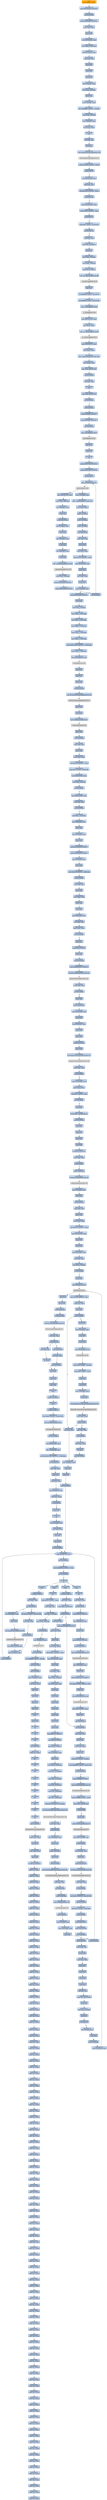digraph G {
node[shape=rectangle,style=filled,fillcolor=lightsteelblue,color=lightsteelblue]
bgcolor="transparent"
a0x0100576epushl_0x28UINT8[label="start\npushl $0x28<UINT8>",color="lightgrey",fillcolor="orange"];
a0x01005770pushl_0x1001b20UINT32[label="0x01005770\npushl $0x1001b20<UINT32>"];
a0x01005775call_0x010058f0[label="0x01005775\ncall 0x010058f0"];
a0x010058f0pushl_0x1005942UINT32[label="0x010058f0\npushl $0x1005942<UINT32>"];
a0x010058f5movl_fs_0_eax[label="0x010058f5\nmovl %fs:0, %eax"];
a0x010058fbpushl_eax[label="0x010058fb\npushl %eax"];
a0x010058fcmovl_0x10esp__eax[label="0x010058fc\nmovl 0x10(%esp), %eax"];
a0x01005900movl_ebp_0x10esp_[label="0x01005900\nmovl %ebp, 0x10(%esp)"];
a0x01005904leal_0x10esp__ebp[label="0x01005904\nleal 0x10(%esp), %ebp"];
a0x01005908subl_eax_esp[label="0x01005908\nsubl %eax, %esp"];
a0x0100590apushl_ebx[label="0x0100590a\npushl %ebx"];
a0x0100590bpushl_esi[label="0x0100590b\npushl %esi"];
a0x0100590cpushl_edi[label="0x0100590c\npushl %edi"];
a0x0100590dmovl__8ebp__eax[label="0x0100590d\nmovl -8(%ebp), %eax"];
a0x01005910movl_esp__24ebp_[label="0x01005910\nmovl %esp, -24(%ebp)"];
a0x01005913pushl_eax[label="0x01005913\npushl %eax"];
a0x01005914movl__4ebp__eax[label="0x01005914\nmovl -4(%ebp), %eax"];
a0x01005917movl_0xffffffffUINT32__4ebp_[label="0x01005917\nmovl $0xffffffff<UINT32>, -4(%ebp)"];
a0x0100591emovl_eax__8ebp_[label="0x0100591e\nmovl %eax, -8(%ebp)"];
a0x01005921leal__16ebp__eax[label="0x01005921\nleal -16(%ebp), %eax"];
a0x01005924movl_eax_fs_0[label="0x01005924\nmovl %eax, %fs:0"];
a0x0100592aret[label="0x0100592a\nret"];
a0x0100577axorl_edi_edi[label="0x0100577a\nxorl %edi, %edi"];
a0x0100577cpushl_edi[label="0x0100577c\npushl %edi"];
a0x0100577dcall_GetModuleHandleA_kernel32_dll[label="0x0100577d\ncall GetModuleHandleA@kernel32.dll"];
GetModuleHandleA_kernel32_dll[label="GetModuleHandleA@kernel32.dll",color="lightgrey",fillcolor="lightgrey"];
a0x01005783cmpw_0x5a4dUINT16_eax_[label="0x01005783\ncmpw $0x5a4d<UINT16>, (%eax)"];
a0x01005788jne_0x010057a9[label="0x01005788\njne 0x010057a9"];
a0x0100578amovl_0x3ceax__ecx[label="0x0100578a\nmovl 0x3c(%eax), %ecx"];
a0x0100578daddl_eax_ecx[label="0x0100578d\naddl %eax, %ecx"];
a0x0100578fcmpl_0x4550UINT32_ecx_[label="0x0100578f\ncmpl $0x4550<UINT32>, (%ecx)"];
a0x01005795jne_0x010057a9[label="0x01005795\njne 0x010057a9"];
a0x01005797movzwl_0x18ecx__eax[label="0x01005797\nmovzwl 0x18(%ecx), %eax"];
a0x0100579bcmpl_0x10bUINT32_eax[label="0x0100579b\ncmpl $0x10b<UINT32>, %eax"];
a0x010057a0je_0x010057c1[label="0x010057a0\nje 0x010057c1"];
a0x010057c1cmpl_0xeUINT8_0x74ecx_[label="0x010057c1\ncmpl $0xe<UINT8>, 0x74(%ecx)"];
a0x010057c5jbe_0x010057a9[label="0x010057c5\njbe 0x010057a9"];
a0x010057c7xorl_eax_eax[label="0x010057c7\nxorl %eax, %eax"];
a0x010057c9cmpl_edi_0xe8ecx_[label="0x010057c9\ncmpl %edi, 0xe8(%ecx)"];
a0x010057cfsetne_al[label="0x010057cf\nsetne %al"];
a0x010057d2movl_eax__28ebp_[label="0x010057d2\nmovl %eax, -28(%ebp)"];
a0x010057d5movl_edi__4ebp_[label="0x010057d5\nmovl %edi, -4(%ebp)"];
a0x010057d8pushl_0x1UINT8[label="0x010057d8\npushl $0x1<UINT8>"];
a0x010057dacall___set_app_type_msvcrt_dll[label="0x010057da\ncall __set_app_type@msvcrt.dll"];
a__set_app_type_msvcrt_dll[label="__set_app_type@msvcrt.dll",color="lightgrey",fillcolor="lightgrey"];
a0x010057e0popl_ecx[label="0x010057e0\npopl %ecx"];
a0x010057e1orl_0xffffffffUINT8_0x01007d7c[label="0x010057e1\norl $0xffffffff<UINT8>, 0x01007d7c"];
a0x010057e8orl_0xffffffffUINT8_0x01007d80[label="0x010057e8\norl $0xffffffff<UINT8>, 0x01007d80"];
a0x010057efcall___p__fmode_msvcrt_dll[label="0x010057ef\ncall __p__fmode@msvcrt.dll"];
a__p__fmode_msvcrt_dll[label="__p__fmode@msvcrt.dll",color="lightgrey",fillcolor="lightgrey"];
a0x010057f5movl_0x01007d78_ecx[label="0x010057f5\nmovl 0x01007d78, %ecx"];
a0x010057fbmovl_ecx_eax_[label="0x010057fb\nmovl %ecx, (%eax)"];
a0x010057fdcall___p__commode_msvcrt_dll[label="0x010057fd\ncall __p__commode@msvcrt.dll"];
a__p__commode_msvcrt_dll[label="__p__commode@msvcrt.dll",color="lightgrey",fillcolor="lightgrey"];
a0x01005803movl_0x01007d74_ecx[label="0x01005803\nmovl 0x01007d74, %ecx"];
a0x01005809movl_ecx_eax_[label="0x01005809\nmovl %ecx, (%eax)"];
a0x0100580bmovl__adjust_fdiv_msvcrt_dll_eax[label="0x0100580b\nmovl _adjust_fdiv@msvcrt.dll, %eax"];
a0x01005810movl_eax__eax[label="0x01005810\nmovl (%eax), %eax"];
a0x01005812movl_eax_0x01007d84[label="0x01005812\nmovl %eax, 0x01007d84"];
a0x01005817call_0x01005a94[label="0x01005817\ncall 0x01005a94"];
a0x01005a94xorl_eax_eax[label="0x01005a94\nxorl %eax, %eax"];
a0x01005a96ret[label="0x01005a96\nret"];
a0x0100581ccmpl_edi_0x01007050[label="0x0100581c\ncmpl %edi, 0x01007050"];
a0x01005822jne_0x01005830[label="0x01005822\njne 0x01005830"];
a0x01005830call_0x01005a7d[label="0x01005830\ncall 0x01005a7d"];
a0x01005a7dpushl_0x30000UINT32[label="0x01005a7d\npushl $0x30000<UINT32>"];
a0x01005a82pushl_0x10000UINT32[label="0x01005a82\npushl $0x10000<UINT32>"];
a0x01005a87call_0x01005a9c[label="0x01005a87\ncall 0x01005a9c"];
a0x01005a9cjmp__controlfp_msvcrt_dll[label="0x01005a9c\njmp _controlfp@msvcrt.dll"];
a_controlfp_msvcrt_dll[label="_controlfp@msvcrt.dll",color="lightgrey",fillcolor="lightgrey"];
a0x01005a8cpopl_ecx[label="0x01005a8c\npopl %ecx"];
a0x01005a8dpopl_ecx[label="0x01005a8d\npopl %ecx"];
a0x01005a8eret[label="0x01005a8e\nret"];
a0x01005835pushl_0x1007010UINT32[label="0x01005835\npushl $0x1007010<UINT32>"];
a0x0100583apushl_0x100700cUINT32[label="0x0100583a\npushl $0x100700c<UINT32>"];
a0x0100583fcall_0x01005a72[label="0x0100583f\ncall 0x01005a72"];
a0x01005a72jmp__initterm_msvcrt_dll[label="0x01005a72\njmp _initterm@msvcrt.dll"];
a_initterm_msvcrt_dll[label="_initterm@msvcrt.dll",color="lightgrey",fillcolor="lightgrey"];
a0x01005844movl_0x01007d70_eax[label="0x01005844\nmovl 0x01007d70, %eax"];
a0x01005849movl_eax__36ebp_[label="0x01005849\nmovl %eax, -36(%ebp)"];
a0x0100584cleal__36ebp__eax[label="0x0100584c\nleal -36(%ebp), %eax"];
a0x0100584fpushl_eax[label="0x0100584f\npushl %eax"];
a0x01005850pushl_0x01007d6c[label="0x01005850\npushl 0x01007d6c"];
a0x01005856leal__32ebp__eax[label="0x01005856\nleal -32(%ebp), %eax"];
a0x01005859pushl_eax[label="0x01005859\npushl %eax"];
a0x0100585aleal__40ebp__eax[label="0x0100585a\nleal -40(%ebp), %eax"];
a0x0100585dpushl_eax[label="0x0100585d\npushl %eax"];
a0x0100585eleal__44ebp__eax[label="0x0100585e\nleal -44(%ebp), %eax"];
a0x01005861pushl_eax[label="0x01005861\npushl %eax"];
a0x01005862call___wgetmainargs_msvcrt_dll[label="0x01005862\ncall __wgetmainargs@msvcrt.dll"];
a__wgetmainargs_msvcrt_dll[label="__wgetmainargs@msvcrt.dll",color="lightgrey",fillcolor="lightgrey"];
a0x01005868movl_eax__52ebp_[label="0x01005868\nmovl %eax, -52(%ebp)"];
a0x0100586bpushl_0x1007008UINT32[label="0x0100586b\npushl $0x1007008<UINT32>"];
a0x01005870pushl_0x1007000UINT32[label="0x01005870\npushl $0x1007000<UINT32>"];
a0x01005875call_0x01005a72[label="0x01005875\ncall 0x01005a72"];
a0x0100587amovl__32ebp__eax[label="0x0100587a\nmovl -32(%ebp), %eax"];
a0x0100587dmovl___winitenv_msvcrt_dll_ecx[label="0x0100587d\nmovl __winitenv@msvcrt.dll, %ecx"];
a0x01005883movl_eax_ecx_[label="0x01005883\nmovl %eax, (%ecx)"];
a0x01005885pushl__32ebp_[label="0x01005885\npushl -32(%ebp)"];
a0x01005888pushl__40ebp_[label="0x01005888\npushl -40(%ebp)"];
a0x0100588bpushl__44ebp_[label="0x0100588b\npushl -44(%ebp)"];
a0x0100588ecall_0x01004146[label="0x0100588e\ncall 0x01004146"];
a0x01004146movl_edi_edi[label="0x01004146\nmovl %edi, %edi"];
a0x01004148pushl_ebp[label="0x01004148\npushl %ebp"];
a0x01004149movl_esp_ebp[label="0x01004149\nmovl %esp, %ebp"];
a0x0100414bsubl_0x70cUINT32_esp[label="0x0100414b\nsubl $0x70c<UINT32>, %esp"];
a0x01004151movl_0x0100704c_eax[label="0x01004151\nmovl 0x0100704c, %eax"];
a0x01004156pushl_ebx[label="0x01004156\npushl %ebx"];
a0x01004157xorl_ebx_ebx[label="0x01004157\nxorl %ebx, %ebx"];
a0x01004159pushl_esi[label="0x01004159\npushl %esi"];
a0x0100415amovl_0xcebp__esi[label="0x0100415a\nmovl 0xc(%ebp), %esi"];
a0x0100415dpushl_0x1001430UINT32[label="0x0100415d\npushl $0x1001430<UINT32>"];
a0x01004162pushl_ebx[label="0x01004162\npushl %ebx"];
a0x01004163movl_eax__4ebp_[label="0x01004163\nmovl %eax, -4(%ebp)"];
a0x01004166movl_ebx__1752ebp_[label="0x01004166\nmovl %ebx, -1752(%ebp)"];
a0x0100416cmovl_ebx__1744ebp_[label="0x0100416c\nmovl %ebx, -1744(%ebp)"];
a0x01004172movl_ebx__1732ebp_[label="0x01004172\nmovl %ebx, -1732(%ebp)"];
a0x01004178movl_ebx__1748ebp_[label="0x01004178\nmovl %ebx, -1748(%ebp)"];
a0x0100417emovl_ebx__1756ebp_[label="0x0100417e\nmovl %ebx, -1756(%ebp)"];
a0x01004184movl_0x1001418UINT32__1740ebp_[label="0x01004184\nmovl $0x1001418<UINT32>, -1740(%ebp)"];
a0x0100418emovl_ebx__1736ebp_[label="0x0100418e\nmovl %ebx, -1736(%ebp)"];
a0x01004194call_setlocale_msvcrt_dll[label="0x01004194\ncall setlocale@msvcrt.dll"];
setlocale_msvcrt_dll[label="setlocale@msvcrt.dll",color="lightgrey",fillcolor="lightgrey"];
a0x0100419apopl_ecx[label="0x0100419a\npopl %ecx"];
a0x0100419bpopl_ecx[label="0x0100419b\npopl %ecx"];
a0x0100419cpushl_ebx[label="0x0100419c\npushl %ebx"];
a0x0100419dcall_0x01005ab4[label="0x0100419d\ncall 0x01005ab4"];
a0x01005ab4jmp_SetThreadUILanguage_kernel32_dll[label="0x01005ab4\njmp SetThreadUILanguage@kernel32.dll"];
SetThreadUILanguage_kernel32_dll[label="SetThreadUILanguage@kernel32.dll",color="lightgrey",fillcolor="lightgrey"];
a0x010041a2pushl_ebx[label="0x010041a2\npushl %ebx"];
a0x010041a3pushl_ebx[label="0x010041a3\npushl %ebx"];
a0x010041a4call_CoInitializeEx_ole32_dll[label="0x010041a4\ncall CoInitializeEx@ole32.dll"];
CoInitializeEx_ole32_dll[label="CoInitializeEx@ole32.dll",color="lightgrey",fillcolor="lightgrey"];
a0x010041aapushl_ebx[label="0x010041aa\npushl %ebx"];
a0x010041abcall_0x01004ab0[label="0x010041ab\ncall 0x01004ab0"];
a0x01004ab0movl_edi_edi[label="0x01004ab0\nmovl %edi, %edi"];
a0x01004ab2pushl_ebp[label="0x01004ab2\npushl %ebp"];
a0x01004ab3movl_esp_ebp[label="0x01004ab3\nmovl %esp, %ebp"];
a0x01004ab5subl_0x218UINT32_esp[label="0x01004ab5\nsubl $0x218<UINT32>, %esp"];
a0x01004abbcmpl_0x0UINT8_0x8ebp_[label="0x01004abb\ncmpl $0x0<UINT8>, 0x8(%ebp)"];
a0x01004abfmovl_0x0100704c_eax[label="0x01004abf\nmovl 0x0100704c, %eax"];
a0x01004ac4movl_eax__4ebp_[label="0x01004ac4\nmovl %eax, -4(%ebp)"];
a0x01004ac7jne_0x01004b3e[label="0x01004ac7\njne 0x01004b3e"];
a0x01004ac9movl_0x01007d68_eax[label="0x01004ac9\nmovl 0x01007d68, %eax"];
a0x01004acetestl_eax_eax[label="0x01004ace\ntestl %eax, %eax"];
a0x01004ad0jne_0x01004b5b[label="0x01004ad0\njne 0x01004b5b"];
a0x01004ad6andl_eax__532ebp_[label="0x01004ad6\nandl %eax, -532(%ebp)"];
a0x01004adcleal__536ebp__eax[label="0x01004adc\nleal -536(%ebp), %eax"];
a0x01004ae2pushl_eax[label="0x01004ae2\npushl %eax"];
a0x01004ae3leal__528ebp__eax[label="0x01004ae3\nleal -528(%ebp), %eax"];
a0x01004ae9pushl_eax[label="0x01004ae9\npushl %eax"];
a0x01004aeapushl_0x10019c4UINT32[label="0x01004aea\npushl $0x10019c4<UINT32>"];
a0x01004aefpushl_0x1001994UINT32[label="0x01004aef\npushl $0x1001994<UINT32>"];
a0x01004af4leal__532ebp__eax[label="0x01004af4\nleal -532(%ebp), %eax"];
a0x01004afapushl_eax[label="0x01004afa\npushl %eax"];
a0x01004afbmovl_0x20aUINT32__536ebp_[label="0x01004afb\nmovl $0x20a<UINT32>, -536(%ebp)"];
a0x01004b05call_0x01004b6c[label="0x01004b05\ncall 0x01004b6c"];
a0x01004b6cmovl_edi_edi[label="0x01004b6c\nmovl %edi, %edi"];
a0x01004b6epushl_ebp[label="0x01004b6e\npushl %ebp"];
a0x01004b6fmovl_esp_ebp[label="0x01004b6f\nmovl %esp, %ebp"];
a0x01004b71pushl_ebx[label="0x01004b71\npushl %ebx"];
a0x01004b72pushl_esi[label="0x01004b72\npushl %esi"];
a0x01004b73movl_0x8ebp__esi[label="0x01004b73\nmovl 0x8(%ebp), %esi"];
a0x01004b76xorl_ebx_ebx[label="0x01004b76\nxorl %ebx, %ebx"];
a0x01004b78cmpl_ebx_esi_[label="0x01004b78\ncmpl %ebx, (%esi)"];
a0x01004b7ajne_0x01004b92[label="0x01004b7a\njne 0x01004b92"];
a0x01004b7cpushl_esi[label="0x01004b7c\npushl %esi"];
a0x01004b7dpushl_0x1UINT8[label="0x01004b7d\npushl $0x1<UINT8>"];
a0x01004b7fpushl_ebx[label="0x01004b7f\npushl %ebx"];
a0x01004b80pushl_0xcebp_[label="0x01004b80\npushl 0xc(%ebp)"];
a0x01004b83pushl_0x80000002UINT32[label="0x01004b83\npushl $0x80000002<UINT32>"];
a0x01004b88call_RegOpenKeyExW_advapi32_dll[label="0x01004b88\ncall RegOpenKeyExW@advapi32.dll"];
RegOpenKeyExW_advapi32_dll[label="RegOpenKeyExW@advapi32.dll",color="lightgrey",fillcolor="lightgrey"];
a0x01004b8ecmpl_ebx_eax[label="0x01004b8e\ncmpl %ebx, %eax"];
a0x01004b90jne_0x01004bca[label="0x01004b90\njne 0x01004bca"];
a0x01004b92pushl_edi[label="0x01004b92\npushl %edi"];
a0x01004b93pushl_0x18ebp_[label="0x01004b93\npushl 0x18(%ebp)"];
a0x01004b96movl_0x14ebp__edi[label="0x01004b96\nmovl 0x14(%ebp), %edi"];
a0x01004b99pushl_edi[label="0x01004b99\npushl %edi"];
a0x01004b9aleal_0x8ebp__eax[label="0x01004b9a\nleal 0x8(%ebp), %eax"];
a0x01004b9dpushl_eax[label="0x01004b9d\npushl %eax"];
a0x01004b9epushl_ebx[label="0x01004b9e\npushl %ebx"];
a0x01004b9fpushl_0x10ebp_[label="0x01004b9f\npushl 0x10(%ebp)"];
a0x01004ba2pushl_esi_[label="0x01004ba2\npushl (%esi)"];
a0x01004ba4call_RegQueryValueExW_advapi32_dll[label="0x01004ba4\ncall RegQueryValueExW@advapi32.dll"];
RegQueryValueExW_advapi32_dll[label="RegQueryValueExW@advapi32.dll",color="lightgrey",fillcolor="lightgrey"];
a0x01004baacmpl_ebx_eax[label="0x01004baa\ncmpl %ebx, %eax"];
a0x01004bacjne_0x01004bc9[label="0x01004bac\njne 0x01004bc9"];
a0x01004baemovl_0x18ebp__ecx[label="0x01004bae\nmovl 0x18(%ebp), %ecx"];
a0x01004bb1movl_ecx__ecx[label="0x01004bb1\nmovl (%ecx), %ecx"];
a0x01004bb3cmpl_0x1UINT8_ecx[label="0x01004bb3\ncmpl $0x1<UINT8>, %ecx"];
a0x01004bb6jbe_0x01004bc1[label="0x01004bb6\njbe 0x01004bc1"];
a0x01004bb8shrl_ecx[label="0x01004bb8\nshrl %ecx"];
a0x01004bbamovw_bx__2ediecx2_[label="0x01004bba\nmovw %bx, -2(%edi,%ecx,2)"];
a0x01004bbfjmp_0x01004bc9[label="0x01004bbf\njmp 0x01004bc9"];
a0x01004bc9popl_edi[label="0x01004bc9\npopl %edi"];
a0x01004bcapopl_esi[label="0x01004bca\npopl %esi"];
a0x01004bcbpopl_ebx[label="0x01004bcb\npopl %ebx"];
a0x01004bccpopl_ebp[label="0x01004bcc\npopl %ebp"];
a0x01004bcdret_0x14UINT16[label="0x01004bcd\nret $0x14<UINT16>"];
a0x01004b0atestl_eax_eax[label="0x01004b0a\ntestl %eax, %eax"];
a0x01004b0cje_0x01004b22[label="0x01004b0c\nje 0x01004b22"];
a0x01004b22pushl__532ebp_[label="0x01004b22\npushl -532(%ebp)"];
a0x01004b28call_RegCloseKey_advapi32_dll[label="0x01004b28\ncall RegCloseKey@advapi32.dll"];
RegCloseKey_advapi32_dll[label="RegCloseKey@advapi32.dll",color="lightgrey",fillcolor="lightgrey"];
a0x01004b2eleal__528ebp__eax[label="0x01004b2e\nleal -528(%ebp), %eax"];
a0x01004b34pushl_eax[label="0x01004b34\npushl %eax"];
a0x01004b35call_0x01004a3b[label="0x01004b35\ncall 0x01004a3b"];
a0x01004a3bmovl_edi_edi[label="0x01004a3b\nmovl %edi, %edi"];
a0x01004a3dpushl_ebp[label="0x01004a3d\npushl %ebp"];
a0x01004a3emovl_esp_ebp[label="0x01004a3e\nmovl %esp, %ebp"];
a0x01004a40subl_0x210UINT32_esp[label="0x01004a40\nsubl $0x210<UINT32>, %esp"];
a0x01004a46movl_0x0100704c_eax[label="0x01004a46\nmovl 0x0100704c, %eax"];
a0x01004a4bpushl_esi[label="0x01004a4b\npushl %esi"];
a0x01004a4cpushl_edi[label="0x01004a4c\npushl %edi"];
a0x01004a4dmovl_0x8ebp__edi[label="0x01004a4d\nmovl 0x8(%ebp), %edi"];
a0x01004a50testl_edi_edi[label="0x01004a50\ntestl %edi, %edi"];
a0x01004a52movl_eax__4ebp_[label="0x01004a52\nmovl %eax, -4(%ebp)"];
a0x01004a55je_0x01004a9b[label="0x01004a55\nje 0x01004a9b"];
a0x01004a57pushl_edi[label="0x01004a57\npushl %edi"];
a0x01004a58call_wcslen_msvcrt_dll[label="0x01004a58\ncall wcslen@msvcrt.dll"];
wcslen_msvcrt_dll[label="wcslen@msvcrt.dll",color="lightgrey",fillcolor="lightgrey"];
a0x01004a5emovl_0x104UINT32_esi[label="0x01004a5e\nmovl $0x104<UINT32>, %esi"];
a0x01004a63cmpl_esi_eax[label="0x01004a63\ncmpl %esi, %eax"];
a0x01004a65popl_ecx[label="0x01004a65\npopl %ecx"];
a0x01004a66jae_0x01004a9b[label="0x01004a66\njae 0x01004a9b"];
a0x01004a68pushl_esi[label="0x01004a68\npushl %esi"];
a0x01004a9bxorl_eax_eax[label="0x01004a9b\nxorl %eax, %eax"];
a0x01004a9dmovl__4ebp__ecx[label="0x01004a9d\nmovl -4(%ebp), %ecx"];
a0x01004aa0popl_edi[label="0x01004aa0\npopl %edi"];
a0x01004aa1popl_esi[label="0x01004aa1\npopl %esi"];
a0x01004aa2call_0x01005656[label="0x01004aa2\ncall 0x01005656"];
a0x01005656cmpl_0x0100704c_ecx[label="0x01005656\ncmpl 0x0100704c, %ecx"];
a0x0100565cjne_0x01005667[label="0x0100565c\njne 0x01005667"];
a0x0100565etestl_0xffff0000UINT32_ecx[label="0x0100565e\ntestl $0xffff0000<UINT32>, %ecx"];
a0x01005664jne_0x01005667[label="0x01005664\njne 0x01005667"];
a0x01005666ret[label="0x01005666\nret"];
a0x01004aa7leave_[label="0x01004aa7\nleave "];
a0x01004aa8ret_0x4UINT16[label="0x01004aa8\nret $0x4<UINT16>"];
a0x01004b3atestl_eax_eax[label="0x01004b3a\ntestl %eax, %eax"];
a0x01004b3cjne_0x01004b49[label="0x01004b3c\njne 0x01004b49"];
a0x01004b3eandl_0x0UINT8_0x01007d68[label="0x01004b3e\nandl $0x0<UINT8>, 0x01007d68"];
a0x01004b45xorl_eax_eax[label="0x01004b45\nxorl %eax, %eax"];
a0x01004b47jmp_0x01004b5b[label="0x01004b47\njmp 0x01004b5b"];
a0x01004b5bmovl__4ebp__ecx[label="0x01004b5b\nmovl -4(%ebp), %ecx"];
a0x01004b5ecall_0x01005656[label="0x01004b5e\ncall 0x01005656"];
a0x01004b63leave_[label="0x01004b63\nleave "];
a0x01004b64ret_0x4UINT16[label="0x01004b64\nret $0x4<UINT16>"];
a0x010041b0cmpl_ebx_eax[label="0x010041b0\ncmpl %ebx, %eax"];
a0x010041b2movl_eax_0x01007870[label="0x010041b2\nmovl %eax, 0x01007870"];
a0x010041b7jne_0x010041d8[label="0x010041b7\njne 0x010041d8"];
a0x010041b9pushl_0x10016d8UINT32[label="0x010041b9\npushl $0x10016d8<UINT32>"];
a0x010041becall_0x01002641[label="0x010041be\ncall 0x01002641"];
a0x01002641movl_edi_edi[label="0x01002641\nmovl %edi, %edi"];
a0x01002643pushl_ebp[label="0x01002643\npushl %ebp"];
a0x01002644movl_esp_ebp[label="0x01002644\nmovl %esp, %ebp"];
a0x01002646pushl_ecx[label="0x01002646\npushl %ecx"];
a0x01002647andl_0x0UINT8__4ebp_[label="0x01002647\nandl $0x0<UINT8>, -4(%ebp)"];
a0x0100264bcmpl_0xffffffffUINT8_0x01007038[label="0x0100264b\ncmpl $0xffffffff<UINT8>, 0x01007038"];
a0x01002652jne_0x01002698[label="0x01002652\njne 0x01002698"];
a0x01002654pushl_0xfffffff4UINT8[label="0x01002654\npushl $0xfffffff4<UINT8>"];
a0x01002656call_GetStdHandle_kernel32_dll[label="0x01002656\ncall GetStdHandle@kernel32.dll"];
GetStdHandle_kernel32_dll[label="GetStdHandle@kernel32.dll",color="lightgrey",fillcolor="lightgrey"];
a0x0100265ccmpl_0xffffffffUINT8_eax[label="0x0100265c\ncmpl $0xffffffff<UINT8>, %eax"];
a0x0100265fmovl_eax_0x01007038[label="0x0100265f\nmovl %eax, 0x01007038"];
a0x01002664je_0x0100269e[label="0x01002664\nje 0x0100269e"];
a0x01002666pushl_eax[label="0x01002666\npushl %eax"];
a0x01002667call_GetFileType_kernel32_dll[label="0x01002667\ncall GetFileType@kernel32.dll"];
GetFileType_kernel32_dll[label="GetFileType@kernel32.dll",color="lightgrey",fillcolor="lightgrey"];
a0x0100266dtestb_0x2UINT8_al[label="0x0100266d\ntestb $0x2<UINT8>, %al"];
a0x0100266fje_0x01002691[label="0x0100266f\nje 0x01002691"];
a0x01002671leal__4ebp__eax[label="0x01002671\nleal -4(%ebp), %eax"];
a0x01002674pushl_eax[label="0x01002674\npushl %eax"];
a0x01002675pushl_0x01007038[label="0x01002675\npushl 0x01007038"];
a0x0100267bcall_GetConsoleMode_kernel32_dll[label="0x0100267b\ncall GetConsoleMode@kernel32.dll"];
GetConsoleMode_kernel32_dll[label="GetConsoleMode@kernel32.dll",color="lightgrey",fillcolor="lightgrey"];
a0x01002681testl_eax_eax[label="0x01002681\ntestl %eax, %eax"];
a0x01002683je_0x01002691[label="0x01002683\nje 0x01002691"];
a0x01002685movl_0x1UINT32_0x01007034[label="0x01002685\nmovl $0x1<UINT32>, 0x01007034"];
a0x0100268fjmp_0x01002698[label="0x0100268f\njmp 0x01002698"];
a0x01002698cmpl_0x0UINT8_0x8ebp_[label="0x01002698\ncmpl $0x0<UINT8>, 0x8(%ebp)"];
a0x0100269cjne_0x010026a2[label="0x0100269c\njne 0x010026a2"];
a0x010026a2pushl_0x01007034[label="0x010026a2\npushl 0x01007034"];
a0x010026a8pushl_0x01007038[label="0x010026a8\npushl 0x01007038"];
a0x010026aepushl_0x8ebp_[label="0x010026ae\npushl 0x8(%ebp)"];
a0x010026b1call_0x01002508[label="0x010026b1\ncall 0x01002508"];
a0x01002508movl_edi_edi[label="0x01002508\nmovl %edi, %edi"];
a0x0100250apushl_ebp[label="0x0100250a\npushl %ebp"];
a0x0100250bmovl_esp_ebp[label="0x0100250b\nmovl %esp, %ebp"];
a0x0100250dpushl_ecx[label="0x0100250d\npushl %ecx"];
a0x0100250epushl_ecx[label="0x0100250e\npushl %ecx"];
a0x0100250fpushl_ebx[label="0x0100250f\npushl %ebx"];
a0x01002510pushl_esi[label="0x01002510\npushl %esi"];
a0x01002511xorl_esi_esi[label="0x01002511\nxorl %esi, %esi"];
a0x01002513cmpl_esi_0x10ebp_[label="0x01002513\ncmpl %esi, 0x10(%ebp)"];
a0x01002516pushl_edi[label="0x01002516\npushl %edi"];
a0x01002517movl_esi__4ebp_[label="0x01002517\nmovl %esi, -4(%ebp)"];
a0x0100251apushl_esi[label="0x0100251a\npushl %esi"];
a0x0100251bje_0x0100253e[label="0x0100251b\nje 0x0100253e"];
a0x0100251dleal__4ebp__eax[label="0x0100251d\nleal -4(%ebp), %eax"];
a0x01002520pushl_eax[label="0x01002520\npushl %eax"];
a0x01002521pushl_0x8ebp_[label="0x01002521\npushl 0x8(%ebp)"];
a0x01002524call_wcslen_msvcrt_dll[label="0x01002524\ncall wcslen@msvcrt.dll"];
a0x0100252apopl_ecx[label="0x0100252a\npopl %ecx"];
a0x0100252bpushl_eax[label="0x0100252b\npushl %eax"];
a0x0100252cpushl_0x8ebp_[label="0x0100252c\npushl 0x8(%ebp)"];
a0x0100252fpushl_0xcebp_[label="0x0100252f\npushl 0xc(%ebp)"];
a0x01002532call_WriteConsoleW_kernel32_dll[label="0x01002532\ncall WriteConsoleW@kernel32.dll"];
WriteConsoleW_kernel32_dll[label="WriteConsoleW@kernel32.dll",color="lightgrey",fillcolor="lightgrey"];
a0x01002538testl_eax_eax[label="0x01002538\ntestl %eax, %eax"];
a0x0100253ajne_0x010025b4[label="0x0100253a\njne 0x010025b4"];
a0x010025b4xorl_eax_eax[label="0x010025b4\nxorl %eax, %eax"];
a0x010025b6incl_eax[label="0x010025b6\nincl %eax"];
a0x010025b7popl_edi[label="0x010025b7\npopl %edi"];
a0x010025b8popl_esi[label="0x010025b8\npopl %esi"];
a0x010025b9popl_ebx[label="0x010025b9\npopl %ebx"];
a0x010025baleave_[label="0x010025ba\nleave "];
a0x010025bbret_0xcUINT16[label="0x010025bb\nret $0xc<UINT16>"];
a0x010026b6leave_[label="0x010026b6\nleave "];
a0x010026b7ret_0x4UINT16[label="0x010026b7\nret $0x4<UINT16>"];
a0x010041c3movl_0x6UINT32_0x0100786c[label="0x010041c3\nmovl $0x6<UINT32>, 0x0100786c"];
a0x010041cdcall_CoUninitialize_ole32_dll[label="0x010041cd\ncall CoUninitialize@ole32.dll"];
CoUninitialize_ole32_dll[label="CoUninitialize@ole32.dll",color="lightgrey",fillcolor="lightgrey"];
a0x010041d3jmp_0x01004698[label="0x010041d3\njmp 0x01004698"];
a0x01004698movl_0x0100786c_esi[label="0x01004698\nmovl 0x0100786c, %esi"];
a0x0100469eleal__1740ebp__ecx[label="0x0100469e\nleal -1740(%ebp), %ecx"];
a0x010046a4movl_0x1001418UINT32__1740ebp_[label="0x010046a4\nmovl $0x1001418<UINT32>, -1740(%ebp)"];
a0x010046aecall_0x010023c7[label="0x010046ae\ncall 0x010023c7"];
a0x010023c7movl_edi_edi[label="0x010023c7\nmovl %edi, %edi"];
a0x010023c9pushl_esi[label="0x010023c9\npushl %esi"];
a0x010023camovl_ecx_esi[label="0x010023ca\nmovl %ecx, %esi"];
a0x010023ccmovl_0x4esi__eax[label="0x010023cc\nmovl 0x4(%esi), %eax"];
a0x010023cftestl_eax_eax[label="0x010023cf\ntestl %eax, %eax"];
a0x010023d1je_0x010023de[label="0x010023d1\nje 0x010023de"];
a0x010023depopl_esi[label="0x010023de\npopl %esi"];
a0x010023dfret[label="0x010023df\nret"];
a0x010046b3movl__4ebp__ecx[label="0x010046b3\nmovl -4(%ebp), %ecx"];
a0x010046b6movl_esi_eax[label="0x010046b6\nmovl %esi, %eax"];
a0x010046b8popl_esi[label="0x010046b8\npopl %esi"];
a0x010046b9popl_ebx[label="0x010046b9\npopl %ebx"];
a0x010046bacall_0x01005656[label="0x010046ba\ncall 0x01005656"];
a0x010046bfleave_[label="0x010046bf\nleave "];
a0x010046c0ret[label="0x010046c0\nret"];
a0x01005893addl_0x30UINT8_esp[label="0x01005893\naddl $0x30<UINT8>, %esp"];
a0x01005896movl_eax_esi[label="0x01005896\nmovl %eax, %esi"];
a0x01005898movl_esi__56ebp_[label="0x01005898\nmovl %esi, -56(%ebp)"];
a0x0100589bcmpl_edi__28ebp_[label="0x0100589b\ncmpl %edi, -28(%ebp)"];
a0x0100589ejne_0x010058a7[label="0x0100589e\njne 0x010058a7"];
a0x010058a7call__cexit_msvcrt_dll[label="0x010058a7\ncall _cexit@msvcrt.dll"];
a_cexit_msvcrt_dll[label="_cexit@msvcrt.dll",color="lightgrey",fillcolor="lightgrey"];
a0x010058adjmp_0x010058dc[label="0x010058ad\njmp 0x010058dc"];
a0x010058dcorl_0xffffffffUINT8__4ebp_[label="0x010058dc\norl $0xffffffff<UINT8>, -4(%ebp)"];
a0x010058e0movl_esi_eax[label="0x010058e0\nmovl %esi, %eax"];
a0x010058e2call_0x0100592b[label="0x010058e2\ncall 0x0100592b"];
a0x0100592bmovl__16ebp__ecx[label="0x0100592b\nmovl -16(%ebp), %ecx"];
a0x0100592emovl_ecx_fs_0[label="0x0100592e\nmovl %ecx, %fs:0"];
a0x01005935popl_ecx[label="0x01005935\npopl %ecx"];
a0x01005936popl_edi[label="0x01005936\npopl %edi"];
a0x01005937popl_esi[label="0x01005937\npopl %esi"];
a0x01005938popl_ebx[label="0x01005938\npopl %ebx"];
a0x01005939leave_[label="0x01005939\nleave "];
a0x0100593apushl_ecx[label="0x0100593a\npushl %ecx"];
a0x0100593bret[label="0x0100593b\nret"];
a0x010058e7ret[label="0x010058e7\nret"];
a0x7c8000c0nop_[label="0x7c8000c0\nnop "];
a0x7c8000c1call_0x63d7f9f4[label="0x7c8000c1\ncall 0x63d7f9f4"];
a0x63d7f9f4addb_al_eax_[label="0x63d7f9f4\naddb %al, (%eax)"];
a0x7c839aa8int3_[label="0x7c839aa8\nint3 "];
a0x7c839aa9int3_[label="0x7c839aa9\nint3 "];
a0x7c839aaaint3_[label="0x7c839aaa\nint3 "];
a0x7c839aabint3_[label="0x7c839aab\nint3 "];
a0x7c839aacint3_[label="0x7c839aac\nint3 "];
a0x7c839aadint3_[label="0x7c839aad\nint3 "];
a0x7c839aaeint3_[label="0x7c839aae\nint3 "];
a0x7c839aafint3_[label="0x7c839aaf\nint3 "];
a0x7c839ab0int3_[label="0x7c839ab0\nint3 "];
a0x7c839ab1int3_[label="0x7c839ab1\nint3 "];
a0x7c839ab2jmp_0x7c801e1a[label="0x7c839ab2\njmp 0x7c801e1a"];
TerminateProcess_kernel32_dll[label="TerminateProcess@kernel32.dll",color="lightgrey",fillcolor="lightgrey"];
a0x7c9032a8movl_fs_0_esp[label="0x7c9032a8\nmovl %fs:0, %esp"];
a0x7c9032afpopl_fs_0[label="0x7c9032af\npopl %fs:0"];
a0x7c9032b6movl_ebp_esp[label="0x7c9032b6\nmovl %ebp, %esp"];
a0x7c9032b8popl_ebp[label="0x7c9032b8\npopl %ebp"];
a0x7c9032b9ret_0x14UINT16[label="0x7c9032b9\nret $0x14<UINT16>"];
a0x00000000addb_al_eax_[label="0x00000000\naddb %al, (%eax)"];
a0x00000002addb_al_eax_[label="0x00000002\naddb %al, (%eax)"];
a0x00000004addb_al_eax_[label="0x00000004\naddb %al, (%eax)"];
a0x00000006addb_al_eax_[label="0x00000006\naddb %al, (%eax)"];
a0x00000008addb_al_eax_[label="0x00000008\naddb %al, (%eax)"];
a0x0000000aaddb_al_eax_[label="0x0000000a\naddb %al, (%eax)"];
a0x0000000caddb_al_eax_[label="0x0000000c\naddb %al, (%eax)"];
a0x0000000eaddb_al_eax_[label="0x0000000e\naddb %al, (%eax)"];
a0x00000010addb_al_eax_[label="0x00000010\naddb %al, (%eax)"];
a0x00000012addb_al_eax_[label="0x00000012\naddb %al, (%eax)"];
a0x00000014addb_al_eax_[label="0x00000014\naddb %al, (%eax)"];
a0x00000016addb_al_eax_[label="0x00000016\naddb %al, (%eax)"];
a0x00000018addb_al_eax_[label="0x00000018\naddb %al, (%eax)"];
a0x0000001aaddb_al_eax_[label="0x0000001a\naddb %al, (%eax)"];
a0x0000001caddb_al_eax_[label="0x0000001c\naddb %al, (%eax)"];
a0x0000001eaddb_al_eax_[label="0x0000001e\naddb %al, (%eax)"];
a0x00000020addb_al_eax_[label="0x00000020\naddb %al, (%eax)"];
a0x00000022addb_al_eax_[label="0x00000022\naddb %al, (%eax)"];
a0x00000024addb_al_eax_[label="0x00000024\naddb %al, (%eax)"];
a0x00000026addb_al_eax_[label="0x00000026\naddb %al, (%eax)"];
a0x00000028addb_al_eax_[label="0x00000028\naddb %al, (%eax)"];
a0x0000002aaddb_al_eax_[label="0x0000002a\naddb %al, (%eax)"];
a0x0000002caddb_al_eax_[label="0x0000002c\naddb %al, (%eax)"];
a0x0000002eaddb_al_eax_[label="0x0000002e\naddb %al, (%eax)"];
a0x00000030addb_al_eax_[label="0x00000030\naddb %al, (%eax)"];
a0x00000032addb_al_eax_[label="0x00000032\naddb %al, (%eax)"];
a0x00000034addb_al_eax_[label="0x00000034\naddb %al, (%eax)"];
a0x00000036addb_al_eax_[label="0x00000036\naddb %al, (%eax)"];
a0x00000038addb_al_eax_[label="0x00000038\naddb %al, (%eax)"];
a0x0000003aaddb_al_eax_[label="0x0000003a\naddb %al, (%eax)"];
a0x0000003caddb_al_eax_[label="0x0000003c\naddb %al, (%eax)"];
a0x0000003eaddb_al_eax_[label="0x0000003e\naddb %al, (%eax)"];
a0x00000040addb_al_eax_[label="0x00000040\naddb %al, (%eax)"];
a0x00000042addb_al_eax_[label="0x00000042\naddb %al, (%eax)"];
a0x00000044addb_al_eax_[label="0x00000044\naddb %al, (%eax)"];
a0x00000046addb_al_eax_[label="0x00000046\naddb %al, (%eax)"];
a0x00000048addb_al_eax_[label="0x00000048\naddb %al, (%eax)"];
a0x0000004aaddb_al_eax_[label="0x0000004a\naddb %al, (%eax)"];
a0x0000004caddb_al_eax_[label="0x0000004c\naddb %al, (%eax)"];
a0x0000004eaddb_al_eax_[label="0x0000004e\naddb %al, (%eax)"];
a0x00000050addb_al_eax_[label="0x00000050\naddb %al, (%eax)"];
a0x00000052addb_al_eax_[label="0x00000052\naddb %al, (%eax)"];
a0x00000054addb_al_eax_[label="0x00000054\naddb %al, (%eax)"];
a0x00000056addb_al_eax_[label="0x00000056\naddb %al, (%eax)"];
a0x00000058addb_al_eax_[label="0x00000058\naddb %al, (%eax)"];
a0x0000005aaddb_al_eax_[label="0x0000005a\naddb %al, (%eax)"];
a0x0000005caddb_al_eax_[label="0x0000005c\naddb %al, (%eax)"];
a0x0000005eaddb_al_eax_[label="0x0000005e\naddb %al, (%eax)"];
a0x00000060addb_al_eax_[label="0x00000060\naddb %al, (%eax)"];
a0x00000062addb_al_eax_[label="0x00000062\naddb %al, (%eax)"];
a0x00000064addb_al_eax_[label="0x00000064\naddb %al, (%eax)"];
a0x00000066addb_al_eax_[label="0x00000066\naddb %al, (%eax)"];
a0x00000068addb_al_eax_[label="0x00000068\naddb %al, (%eax)"];
a0x0000006aaddb_al_eax_[label="0x0000006a\naddb %al, (%eax)"];
a0x0000006caddb_al_eax_[label="0x0000006c\naddb %al, (%eax)"];
a0x0000006eaddb_al_eax_[label="0x0000006e\naddb %al, (%eax)"];
a0x00000070addb_al_eax_[label="0x00000070\naddb %al, (%eax)"];
a0x00000072addb_al_eax_[label="0x00000072\naddb %al, (%eax)"];
a0x00000074addb_al_eax_[label="0x00000074\naddb %al, (%eax)"];
a0x00000076addb_al_eax_[label="0x00000076\naddb %al, (%eax)"];
a0x00000078addb_al_eax_[label="0x00000078\naddb %al, (%eax)"];
a0x0000007aaddb_al_eax_[label="0x0000007a\naddb %al, (%eax)"];
a0x0000007caddb_al_eax_[label="0x0000007c\naddb %al, (%eax)"];
a0x0000007eaddb_al_eax_[label="0x0000007e\naddb %al, (%eax)"];
a0x00000080addb_al_eax_[label="0x00000080\naddb %al, (%eax)"];
a0x00000082addb_al_eax_[label="0x00000082\naddb %al, (%eax)"];
a0x00000084addb_al_eax_[label="0x00000084\naddb %al, (%eax)"];
a0x00000086addb_al_eax_[label="0x00000086\naddb %al, (%eax)"];
a0x00000088addb_al_eax_[label="0x00000088\naddb %al, (%eax)"];
a0x0000008aaddb_al_eax_[label="0x0000008a\naddb %al, (%eax)"];
a0x0000008caddb_al_eax_[label="0x0000008c\naddb %al, (%eax)"];
a0x0000008eaddb_al_eax_[label="0x0000008e\naddb %al, (%eax)"];
a0x00000090addb_al_eax_[label="0x00000090\naddb %al, (%eax)"];
a0x00000092addb_al_eax_[label="0x00000092\naddb %al, (%eax)"];
a0x00000094addb_al_eax_[label="0x00000094\naddb %al, (%eax)"];
a0x00000096addb_al_eax_[label="0x00000096\naddb %al, (%eax)"];
a0x00000098addb_al_eax_[label="0x00000098\naddb %al, (%eax)"];
a0x0000009aaddb_al_eax_[label="0x0000009a\naddb %al, (%eax)"];
a0x0000009caddb_al_eax_[label="0x0000009c\naddb %al, (%eax)"];
a0x0000009eaddb_al_eax_[label="0x0000009e\naddb %al, (%eax)"];
a0x000000a0addb_al_eax_[label="0x000000a0\naddb %al, (%eax)"];
a0x000000a2addb_al_eax_[label="0x000000a2\naddb %al, (%eax)"];
a0x000000a4addb_al_eax_[label="0x000000a4\naddb %al, (%eax)"];
a0x000000a6addb_al_eax_[label="0x000000a6\naddb %al, (%eax)"];
a0x000000a8addb_al_eax_[label="0x000000a8\naddb %al, (%eax)"];
a0x000000aaaddb_al_eax_[label="0x000000aa\naddb %al, (%eax)"];
a0x000000acaddb_al_eax_[label="0x000000ac\naddb %al, (%eax)"];
a0x000000aeaddb_al_eax_[label="0x000000ae\naddb %al, (%eax)"];
a0x000000b0addb_al_eax_[label="0x000000b0\naddb %al, (%eax)"];
a0x000000b2addb_al_eax_[label="0x000000b2\naddb %al, (%eax)"];
a0x000000b4addb_al_eax_[label="0x000000b4\naddb %al, (%eax)"];
a0x000000b6addb_al_eax_[label="0x000000b6\naddb %al, (%eax)"];
a0x000000b8addb_al_eax_[label="0x000000b8\naddb %al, (%eax)"];
a0x000000baaddb_al_eax_[label="0x000000ba\naddb %al, (%eax)"];
a0x000000bcaddb_al_eax_[label="0x000000bc\naddb %al, (%eax)"];
a0x000000beaddb_al_eax_[label="0x000000be\naddb %al, (%eax)"];
a0x000000c0addb_al_eax_[label="0x000000c0\naddb %al, (%eax)"];
a0x000000c2addb_al_eax_[label="0x000000c2\naddb %al, (%eax)"];
a0x000000c4addb_al_eax_[label="0x000000c4\naddb %al, (%eax)"];
a0x000000c6addb_al_eax_[label="0x000000c6\naddb %al, (%eax)"];
a0x000000c8addb_al_eax_[label="0x000000c8\naddb %al, (%eax)"];
a0x01004a69leal__528ebp__eax[label="0x01004a69\nleal -528(%ebp), %eax"];
a0x01004a6fpushl_edi[label="0x01004a6f\npushl %edi"];
a0x01004a70pushl_eax[label="0x01004a70\npushl %eax"];
a0x01004a71call_wcsncpy_msvcrt_dll[label="0x01004a71\ncall wcsncpy@msvcrt.dll"];
wcsncpy_msvcrt_dll[label="wcsncpy@msvcrt.dll",color="lightgrey",fillcolor="lightgrey"];
a0x01004a77andw_0x0UINT8__8ebp_[label="0x01004a77\nandw $0x0<UINT8>, -8(%ebp)"];
a0x01004a7caddl_0xcUINT8_esp[label="0x01004a7c\naddl $0xc<UINT8>, %esp"];
a0x01004a7fpushl_esi[label="0x01004a7f\npushl %esi"];
a0x01004a80pushl_edi[label="0x01004a80\npushl %edi"];
a0x01004a81leal__528ebp__eax[label="0x01004a81\nleal -528(%ebp), %eax"];
a0x01004a87pushl_eax[label="0x01004a87\npushl %eax"];
a0x01004a88call_ExpandEnvironmentStringsW_kernel32_dll[label="0x01004a88\ncall ExpandEnvironmentStringsW@kernel32.dll"];
ExpandEnvironmentStringsW_kernel32_dll[label="ExpandEnvironmentStringsW@kernel32.dll",color="lightgrey",fillcolor="lightgrey"];
a0x01004a8etestl_eax_eax[label="0x01004a8e\ntestl %eax, %eax"];
a0x01004a90je_0x01004a9b[label="0x01004a90\nje 0x01004a9b"];
a0x01004a92cmpl_esi_eax[label="0x01004a92\ncmpl %esi, %eax"];
a0x0100253cjmp_0x010025a9[label="0x0100253c\njmp 0x010025a9"];
a0x010025a9xorl_eax_eax[label="0x010025a9\nxorl %eax, %eax"];
a0x010025abjmp_0x010025b7[label="0x010025ab\njmp 0x010025b7"];
a0x01004a94ja_0x01004a9b[label="0x01004a94\nja 0x01004a9b"];
a0x01004a96xorl_eax_eax[label="0x01004a96\nxorl %eax, %eax"];
a0x01004a98incl_eax[label="0x01004a98\nincl %eax"];
a0x01004a99jmp_0x01004a9d[label="0x01004a99\njmp 0x01004a9d"];
a0x01004b49leal__528ebp__eax[label="0x01004b49\nleal -528(%ebp), %eax"];
a0x01004b4fpushl_eax[label="0x01004b4f\npushl %eax"];
a0x01004b50call_LoadLibraryW_kernel32_dll[label="0x01004b50\ncall LoadLibraryW@kernel32.dll"];
LoadLibraryW_kernel32_dll[label="LoadLibraryW@kernel32.dll",color="lightgrey",fillcolor="lightgrey"];
a0x01004b56movl_eax_0x01007d68[label="0x01004b56\nmovl %eax, 0x01007d68"];
a0x010041d8call_0x01001be5[label="0x010041d8\ncall 0x01001be5"];
a0x01001be5movl_edi_edi[label="0x01001be5\nmovl %edi, %edi"];
a0x01001be7pushl_ebp[label="0x01001be7\npushl %ebp"];
a0x01001be8movl_esp_ebp[label="0x01001be8\nmovl %esp, %ebp"];
a0x01001beasubl_0x26cUINT32_esp[label="0x01001bea\nsubl $0x26c<UINT32>, %esp"];
a0x01001bf0movl_0x0100704c_eax[label="0x01001bf0\nmovl 0x0100704c, %eax"];
a0x01001bf5pushl_ebx[label="0x01001bf5\npushl %ebx"];
a0x01001bf6xorl_ebx_ebx[label="0x01001bf6\nxorl %ebx, %ebx"];
a0x01001bf8movl_eax__4ebp_[label="0x01001bf8\nmovl %eax, -4(%ebp)"];
a0x01001bfbleal__620ebp__eax[label="0x01001bfb\nleal -620(%ebp), %eax"];
a0x01001c01pushl_eax[label="0x01001c01\npushl %eax"];
a0x01001c02pushl_ebx[label="0x01001c02\npushl %ebx"];
a0x01001c03pushl_ebx[label="0x01001c03\npushl %ebx"];
a0x01001c04pushl_ebx[label="0x01001c04\npushl %ebx"];
a0x01001c05pushl_ebx[label="0x01001c05\npushl %ebx"];
a0x01001c06pushl_ebx[label="0x01001c06\npushl %ebx"];
a0x01001c07pushl_ebx[label="0x01001c07\npushl %ebx"];
a0x01001c08pushl_0x220UINT32[label="0x01001c08\npushl $0x220<UINT32>"];
a0x01001c0dpushl_0x20UINT8[label="0x01001c0d\npushl $0x20<UINT8>"];
a0x01001c0fpushl_0x2UINT8[label="0x01001c0f\npushl $0x2<UINT8>"];
a0x01001c11leal__612ebp__eax[label="0x01001c11\nleal -612(%ebp), %eax"];
a0x01001c17pushl_eax[label="0x01001c17\npushl %eax"];
a0x01001c18movl_ebx__616ebp_[label="0x01001c18\nmovl %ebx, -616(%ebp)"];
a0x01001c1emovb_bl__612ebp_[label="0x01001c1e\nmovb %bl, -612(%ebp)"];
a0x01001c24movb_bl__611ebp_[label="0x01001c24\nmovb %bl, -611(%ebp)"];
a0x01001c2amovb_bl__610ebp_[label="0x01001c2a\nmovb %bl, -610(%ebp)"];
a0x01001c30movb_bl__609ebp_[label="0x01001c30\nmovb %bl, -609(%ebp)"];
a0x01001c36movb_bl__608ebp_[label="0x01001c36\nmovb %bl, -608(%ebp)"];
a0x01001c3cmovb_0x5UINT8__607ebp_[label="0x01001c3c\nmovb $0x5<UINT8>, -607(%ebp)"];
a0x01001c43call_AllocateAndInitializeSid_advapi32_dll[label="0x01001c43\ncall AllocateAndInitializeSid@advapi32.dll"];
AllocateAndInitializeSid_advapi32_dll[label="AllocateAndInitializeSid@advapi32.dll",color="lightgrey",fillcolor="lightgrey"];
a0x01001c49testl_eax_eax[label="0x01001c49\ntestl %eax, %eax"];
a0x01001c4bje_0x01001c8e[label="0x01001c4b\nje 0x01001c8e"];
a0x01001c4dleal__616ebp__eax[label="0x01001c4d\nleal -616(%ebp), %eax"];
a0x01001c53pushl_eax[label="0x01001c53\npushl %eax"];
a0x01001c54pushl__620ebp_[label="0x01001c54\npushl -620(%ebp)"];
a0x01001c5apushl_ebx[label="0x01001c5a\npushl %ebx"];
a0x01001c5bcall_0x01005aa8[label="0x01001c5b\ncall 0x01005aa8"];
a0x01005aa8jmp_CheckTokenMembership_advapi32_dll[label="0x01005aa8\njmp CheckTokenMembership@advapi32.dll"];
CheckTokenMembership_advapi32_dll[label="CheckTokenMembership@advapi32.dll",color="lightgrey",fillcolor="lightgrey"];
a0x01001c60testl_eax_eax[label="0x01001c60\ntestl %eax, %eax"];
a0x01001c62jne_0x01001c80[label="0x01001c62\njne 0x01001c80"];
a0x01001c80pushl__620ebp_[label="0x01001c80\npushl -620(%ebp)"];
a0x01001c86call_FreeSid_advapi32_dll[label="0x01001c86\ncall FreeSid@advapi32.dll"];
FreeSid_advapi32_dll[label="FreeSid@advapi32.dll",color="lightgrey",fillcolor="lightgrey"];
a0x01001c8cjmp_0x01001caa[label="0x01001c8c\njmp 0x01001caa"];
a0x01001caamovl__4ebp__ecx[label="0x01001caa\nmovl -4(%ebp), %ecx"];
a0x01001cadmovl__616ebp__eax[label="0x01001cad\nmovl -616(%ebp), %eax"];
a0x01001cb3popl_ebx[label="0x01001cb3\npopl %ebx"];
a0x01001cb4call_0x01005656[label="0x01001cb4\ncall 0x01005656"];
a0x01001cb9leave_[label="0x01001cb9\nleave "];
a0x01001cbaret[label="0x01001cba\nret"];
a0x010041ddtestl_eax_eax[label="0x010041dd\ntestl %eax, %eax"];
a0x010041dfjne_0x0100421c[label="0x010041df\njne 0x0100421c"];
a0x010041e1pushl_0x190UINT32[label="0x010041e1\npushl $0x190<UINT32>"];
a0x010041e6leal__928ebp__eax[label="0x010041e6\nleal -928(%ebp), %eax"];
a0x010041ecpushl_eax[label="0x010041ec\npushl %eax"];
a0x010041edpushl_0x295UINT32[label="0x010041ed\npushl $0x295<UINT32>"];
a0x010041f2pushl_0x01007870[label="0x010041f2\npushl 0x01007870"];
a0x010041f8call_LoadStringW_user32_dll[label="0x010041f8\ncall LoadStringW@user32.dll"];
LoadStringW_user32_dll[label="LoadStringW@user32.dll",color="lightgrey",fillcolor="lightgrey"];
a0x010041feleal__928ebp__eax[label="0x010041fe\nleal -928(%ebp), %eax"];
a0x01004204pushl_eax[label="0x01004204\npushl %eax"];
a0x01004205pushl_0x1001420UINT32[label="0x01004205\npushl $0x1001420<UINT32>"];
a0x0100420amovl_0x1007068UINT32_esi[label="0x0100420a\nmovl $0x1007068<UINT32>, %esi"];
a0x0100420fpushl_esi[label="0x0100420f\npushl %esi"];
a0x01004210call_wsprintfW_user32_dll[label="0x01004210\ncall wsprintfW@user32.dll"];
wsprintfW_user32_dll[label="wsprintfW@user32.dll",color="lightgrey",fillcolor="lightgrey"];
a0x01004216addl_0xcUINT8_esp[label="0x01004216\naddl $0xc<UINT8>, %esp"];
a0x01004219pushl_esi[label="0x01004219\npushl %esi"];
a0x0100421ajmp_0x010041be[label="0x0100421a\njmp 0x010041be"];
a0x0100576epushl_0x28UINT8 -> a0x01005770pushl_0x1001b20UINT32 [color="#000000"];
a0x01005770pushl_0x1001b20UINT32 -> a0x01005775call_0x010058f0 [color="#000000"];
a0x01005775call_0x010058f0 -> a0x010058f0pushl_0x1005942UINT32 [color="#000000"];
a0x010058f0pushl_0x1005942UINT32 -> a0x010058f5movl_fs_0_eax [color="#000000"];
a0x010058f5movl_fs_0_eax -> a0x010058fbpushl_eax [color="#000000"];
a0x010058fbpushl_eax -> a0x010058fcmovl_0x10esp__eax [color="#000000"];
a0x010058fcmovl_0x10esp__eax -> a0x01005900movl_ebp_0x10esp_ [color="#000000"];
a0x01005900movl_ebp_0x10esp_ -> a0x01005904leal_0x10esp__ebp [color="#000000"];
a0x01005904leal_0x10esp__ebp -> a0x01005908subl_eax_esp [color="#000000"];
a0x01005908subl_eax_esp -> a0x0100590apushl_ebx [color="#000000"];
a0x0100590apushl_ebx -> a0x0100590bpushl_esi [color="#000000"];
a0x0100590bpushl_esi -> a0x0100590cpushl_edi [color="#000000"];
a0x0100590cpushl_edi -> a0x0100590dmovl__8ebp__eax [color="#000000"];
a0x0100590dmovl__8ebp__eax -> a0x01005910movl_esp__24ebp_ [color="#000000"];
a0x01005910movl_esp__24ebp_ -> a0x01005913pushl_eax [color="#000000"];
a0x01005913pushl_eax -> a0x01005914movl__4ebp__eax [color="#000000"];
a0x01005914movl__4ebp__eax -> a0x01005917movl_0xffffffffUINT32__4ebp_ [color="#000000"];
a0x01005917movl_0xffffffffUINT32__4ebp_ -> a0x0100591emovl_eax__8ebp_ [color="#000000"];
a0x0100591emovl_eax__8ebp_ -> a0x01005921leal__16ebp__eax [color="#000000"];
a0x01005921leal__16ebp__eax -> a0x01005924movl_eax_fs_0 [color="#000000"];
a0x01005924movl_eax_fs_0 -> a0x0100592aret [color="#000000"];
a0x0100592aret -> a0x0100577axorl_edi_edi [color="#000000"];
a0x0100577axorl_edi_edi -> a0x0100577cpushl_edi [color="#000000"];
a0x0100577cpushl_edi -> a0x0100577dcall_GetModuleHandleA_kernel32_dll [color="#000000"];
a0x0100577dcall_GetModuleHandleA_kernel32_dll -> GetModuleHandleA_kernel32_dll [color="#000000"];
GetModuleHandleA_kernel32_dll -> a0x01005783cmpw_0x5a4dUINT16_eax_ [color="#000000"];
a0x01005783cmpw_0x5a4dUINT16_eax_ -> a0x01005788jne_0x010057a9 [color="#000000"];
a0x01005788jne_0x010057a9 -> a0x0100578amovl_0x3ceax__ecx [color="#000000",label="F"];
a0x0100578amovl_0x3ceax__ecx -> a0x0100578daddl_eax_ecx [color="#000000"];
a0x0100578daddl_eax_ecx -> a0x0100578fcmpl_0x4550UINT32_ecx_ [color="#000000"];
a0x0100578fcmpl_0x4550UINT32_ecx_ -> a0x01005795jne_0x010057a9 [color="#000000"];
a0x01005795jne_0x010057a9 -> a0x01005797movzwl_0x18ecx__eax [color="#000000",label="F"];
a0x01005797movzwl_0x18ecx__eax -> a0x0100579bcmpl_0x10bUINT32_eax [color="#000000"];
a0x0100579bcmpl_0x10bUINT32_eax -> a0x010057a0je_0x010057c1 [color="#000000"];
a0x010057a0je_0x010057c1 -> a0x010057c1cmpl_0xeUINT8_0x74ecx_ [color="#000000",label="T"];
a0x010057c1cmpl_0xeUINT8_0x74ecx_ -> a0x010057c5jbe_0x010057a9 [color="#000000"];
a0x010057c5jbe_0x010057a9 -> a0x010057c7xorl_eax_eax [color="#000000",label="F"];
a0x010057c7xorl_eax_eax -> a0x010057c9cmpl_edi_0xe8ecx_ [color="#000000"];
a0x010057c9cmpl_edi_0xe8ecx_ -> a0x010057cfsetne_al [color="#000000"];
a0x010057cfsetne_al -> a0x010057d2movl_eax__28ebp_ [color="#000000"];
a0x010057d2movl_eax__28ebp_ -> a0x010057d5movl_edi__4ebp_ [color="#000000"];
a0x010057d5movl_edi__4ebp_ -> a0x010057d8pushl_0x1UINT8 [color="#000000"];
a0x010057d8pushl_0x1UINT8 -> a0x010057dacall___set_app_type_msvcrt_dll [color="#000000"];
a0x010057dacall___set_app_type_msvcrt_dll -> a__set_app_type_msvcrt_dll [color="#000000"];
a__set_app_type_msvcrt_dll -> a0x010057e0popl_ecx [color="#000000"];
a0x010057e0popl_ecx -> a0x010057e1orl_0xffffffffUINT8_0x01007d7c [color="#000000"];
a0x010057e1orl_0xffffffffUINT8_0x01007d7c -> a0x010057e8orl_0xffffffffUINT8_0x01007d80 [color="#000000"];
a0x010057e8orl_0xffffffffUINT8_0x01007d80 -> a0x010057efcall___p__fmode_msvcrt_dll [color="#000000"];
a0x010057efcall___p__fmode_msvcrt_dll -> a__p__fmode_msvcrt_dll [color="#000000"];
a__p__fmode_msvcrt_dll -> a0x010057f5movl_0x01007d78_ecx [color="#000000"];
a0x010057f5movl_0x01007d78_ecx -> a0x010057fbmovl_ecx_eax_ [color="#000000"];
a0x010057fbmovl_ecx_eax_ -> a0x010057fdcall___p__commode_msvcrt_dll [color="#000000"];
a0x010057fdcall___p__commode_msvcrt_dll -> a__p__commode_msvcrt_dll [color="#000000"];
a__p__commode_msvcrt_dll -> a0x01005803movl_0x01007d74_ecx [color="#000000"];
a0x01005803movl_0x01007d74_ecx -> a0x01005809movl_ecx_eax_ [color="#000000"];
a0x01005809movl_ecx_eax_ -> a0x0100580bmovl__adjust_fdiv_msvcrt_dll_eax [color="#000000"];
a0x0100580bmovl__adjust_fdiv_msvcrt_dll_eax -> a0x01005810movl_eax__eax [color="#000000"];
a0x01005810movl_eax__eax -> a0x01005812movl_eax_0x01007d84 [color="#000000"];
a0x01005812movl_eax_0x01007d84 -> a0x01005817call_0x01005a94 [color="#000000"];
a0x01005817call_0x01005a94 -> a0x01005a94xorl_eax_eax [color="#000000"];
a0x01005a94xorl_eax_eax -> a0x01005a96ret [color="#000000"];
a0x01005a96ret -> a0x0100581ccmpl_edi_0x01007050 [color="#000000"];
a0x0100581ccmpl_edi_0x01007050 -> a0x01005822jne_0x01005830 [color="#000000"];
a0x01005822jne_0x01005830 -> a0x01005830call_0x01005a7d [color="#000000",label="T"];
a0x01005830call_0x01005a7d -> a0x01005a7dpushl_0x30000UINT32 [color="#000000"];
a0x01005a7dpushl_0x30000UINT32 -> a0x01005a82pushl_0x10000UINT32 [color="#000000"];
a0x01005a82pushl_0x10000UINT32 -> a0x01005a87call_0x01005a9c [color="#000000"];
a0x01005a87call_0x01005a9c -> a0x01005a9cjmp__controlfp_msvcrt_dll [color="#000000"];
a0x01005a9cjmp__controlfp_msvcrt_dll -> a_controlfp_msvcrt_dll [color="#000000"];
a_controlfp_msvcrt_dll -> a0x01005a8cpopl_ecx [color="#000000"];
a0x01005a8cpopl_ecx -> a0x01005a8dpopl_ecx [color="#000000"];
a0x01005a8dpopl_ecx -> a0x01005a8eret [color="#000000"];
a0x01005a8eret -> a0x01005835pushl_0x1007010UINT32 [color="#000000"];
a0x01005835pushl_0x1007010UINT32 -> a0x0100583apushl_0x100700cUINT32 [color="#000000"];
a0x0100583apushl_0x100700cUINT32 -> a0x0100583fcall_0x01005a72 [color="#000000"];
a0x0100583fcall_0x01005a72 -> a0x01005a72jmp__initterm_msvcrt_dll [color="#000000"];
a0x01005a72jmp__initterm_msvcrt_dll -> a_initterm_msvcrt_dll [color="#000000"];
a_initterm_msvcrt_dll -> a0x01005844movl_0x01007d70_eax [color="#000000"];
a0x01005844movl_0x01007d70_eax -> a0x01005849movl_eax__36ebp_ [color="#000000"];
a0x01005849movl_eax__36ebp_ -> a0x0100584cleal__36ebp__eax [color="#000000"];
a0x0100584cleal__36ebp__eax -> a0x0100584fpushl_eax [color="#000000"];
a0x0100584fpushl_eax -> a0x01005850pushl_0x01007d6c [color="#000000"];
a0x01005850pushl_0x01007d6c -> a0x01005856leal__32ebp__eax [color="#000000"];
a0x01005856leal__32ebp__eax -> a0x01005859pushl_eax [color="#000000"];
a0x01005859pushl_eax -> a0x0100585aleal__40ebp__eax [color="#000000"];
a0x0100585aleal__40ebp__eax -> a0x0100585dpushl_eax [color="#000000"];
a0x0100585dpushl_eax -> a0x0100585eleal__44ebp__eax [color="#000000"];
a0x0100585eleal__44ebp__eax -> a0x01005861pushl_eax [color="#000000"];
a0x01005861pushl_eax -> a0x01005862call___wgetmainargs_msvcrt_dll [color="#000000"];
a0x01005862call___wgetmainargs_msvcrt_dll -> a__wgetmainargs_msvcrt_dll [color="#000000"];
a__wgetmainargs_msvcrt_dll -> a0x01005868movl_eax__52ebp_ [color="#000000"];
a0x01005868movl_eax__52ebp_ -> a0x0100586bpushl_0x1007008UINT32 [color="#000000"];
a0x0100586bpushl_0x1007008UINT32 -> a0x01005870pushl_0x1007000UINT32 [color="#000000"];
a0x01005870pushl_0x1007000UINT32 -> a0x01005875call_0x01005a72 [color="#000000"];
a0x01005875call_0x01005a72 -> a0x01005a72jmp__initterm_msvcrt_dll [color="#000000"];
a_initterm_msvcrt_dll -> a0x0100587amovl__32ebp__eax [color="#000000"];
a0x0100587amovl__32ebp__eax -> a0x0100587dmovl___winitenv_msvcrt_dll_ecx [color="#000000"];
a0x0100587dmovl___winitenv_msvcrt_dll_ecx -> a0x01005883movl_eax_ecx_ [color="#000000"];
a0x01005883movl_eax_ecx_ -> a0x01005885pushl__32ebp_ [color="#000000"];
a0x01005885pushl__32ebp_ -> a0x01005888pushl__40ebp_ [color="#000000"];
a0x01005888pushl__40ebp_ -> a0x0100588bpushl__44ebp_ [color="#000000"];
a0x0100588bpushl__44ebp_ -> a0x0100588ecall_0x01004146 [color="#000000"];
a0x0100588ecall_0x01004146 -> a0x01004146movl_edi_edi [color="#000000"];
a0x01004146movl_edi_edi -> a0x01004148pushl_ebp [color="#000000"];
a0x01004148pushl_ebp -> a0x01004149movl_esp_ebp [color="#000000"];
a0x01004149movl_esp_ebp -> a0x0100414bsubl_0x70cUINT32_esp [color="#000000"];
a0x0100414bsubl_0x70cUINT32_esp -> a0x01004151movl_0x0100704c_eax [color="#000000"];
a0x01004151movl_0x0100704c_eax -> a0x01004156pushl_ebx [color="#000000"];
a0x01004156pushl_ebx -> a0x01004157xorl_ebx_ebx [color="#000000"];
a0x01004157xorl_ebx_ebx -> a0x01004159pushl_esi [color="#000000"];
a0x01004159pushl_esi -> a0x0100415amovl_0xcebp__esi [color="#000000"];
a0x0100415amovl_0xcebp__esi -> a0x0100415dpushl_0x1001430UINT32 [color="#000000"];
a0x0100415dpushl_0x1001430UINT32 -> a0x01004162pushl_ebx [color="#000000"];
a0x01004162pushl_ebx -> a0x01004163movl_eax__4ebp_ [color="#000000"];
a0x01004163movl_eax__4ebp_ -> a0x01004166movl_ebx__1752ebp_ [color="#000000"];
a0x01004166movl_ebx__1752ebp_ -> a0x0100416cmovl_ebx__1744ebp_ [color="#000000"];
a0x0100416cmovl_ebx__1744ebp_ -> a0x01004172movl_ebx__1732ebp_ [color="#000000"];
a0x01004172movl_ebx__1732ebp_ -> a0x01004178movl_ebx__1748ebp_ [color="#000000"];
a0x01004178movl_ebx__1748ebp_ -> a0x0100417emovl_ebx__1756ebp_ [color="#000000"];
a0x0100417emovl_ebx__1756ebp_ -> a0x01004184movl_0x1001418UINT32__1740ebp_ [color="#000000"];
a0x01004184movl_0x1001418UINT32__1740ebp_ -> a0x0100418emovl_ebx__1736ebp_ [color="#000000"];
a0x0100418emovl_ebx__1736ebp_ -> a0x01004194call_setlocale_msvcrt_dll [color="#000000"];
a0x01004194call_setlocale_msvcrt_dll -> setlocale_msvcrt_dll [color="#000000"];
setlocale_msvcrt_dll -> a0x0100419apopl_ecx [color="#000000"];
a0x0100419apopl_ecx -> a0x0100419bpopl_ecx [color="#000000"];
a0x0100419bpopl_ecx -> a0x0100419cpushl_ebx [color="#000000"];
a0x0100419cpushl_ebx -> a0x0100419dcall_0x01005ab4 [color="#000000"];
a0x0100419dcall_0x01005ab4 -> a0x01005ab4jmp_SetThreadUILanguage_kernel32_dll [color="#000000"];
a0x01005ab4jmp_SetThreadUILanguage_kernel32_dll -> SetThreadUILanguage_kernel32_dll [color="#000000"];
SetThreadUILanguage_kernel32_dll -> a0x010041a2pushl_ebx [color="#000000"];
a0x010041a2pushl_ebx -> a0x010041a3pushl_ebx [color="#000000"];
a0x010041a3pushl_ebx -> a0x010041a4call_CoInitializeEx_ole32_dll [color="#000000"];
a0x010041a4call_CoInitializeEx_ole32_dll -> CoInitializeEx_ole32_dll [color="#000000"];
CoInitializeEx_ole32_dll -> a0x010041aapushl_ebx [color="#000000"];
a0x010041aapushl_ebx -> a0x010041abcall_0x01004ab0 [color="#000000"];
a0x010041abcall_0x01004ab0 -> a0x01004ab0movl_edi_edi [color="#000000"];
a0x01004ab0movl_edi_edi -> a0x01004ab2pushl_ebp [color="#000000"];
a0x01004ab2pushl_ebp -> a0x01004ab3movl_esp_ebp [color="#000000"];
a0x01004ab3movl_esp_ebp -> a0x01004ab5subl_0x218UINT32_esp [color="#000000"];
a0x01004ab5subl_0x218UINT32_esp -> a0x01004abbcmpl_0x0UINT8_0x8ebp_ [color="#000000"];
a0x01004abbcmpl_0x0UINT8_0x8ebp_ -> a0x01004abfmovl_0x0100704c_eax [color="#000000"];
a0x01004abfmovl_0x0100704c_eax -> a0x01004ac4movl_eax__4ebp_ [color="#000000"];
a0x01004ac4movl_eax__4ebp_ -> a0x01004ac7jne_0x01004b3e [color="#000000"];
a0x01004ac7jne_0x01004b3e -> a0x01004ac9movl_0x01007d68_eax [color="#000000",label="F"];
a0x01004ac9movl_0x01007d68_eax -> a0x01004acetestl_eax_eax [color="#000000"];
a0x01004acetestl_eax_eax -> a0x01004ad0jne_0x01004b5b [color="#000000"];
a0x01004ad0jne_0x01004b5b -> a0x01004ad6andl_eax__532ebp_ [color="#000000",label="F"];
a0x01004ad6andl_eax__532ebp_ -> a0x01004adcleal__536ebp__eax [color="#000000"];
a0x01004adcleal__536ebp__eax -> a0x01004ae2pushl_eax [color="#000000"];
a0x01004ae2pushl_eax -> a0x01004ae3leal__528ebp__eax [color="#000000"];
a0x01004ae3leal__528ebp__eax -> a0x01004ae9pushl_eax [color="#000000"];
a0x01004ae9pushl_eax -> a0x01004aeapushl_0x10019c4UINT32 [color="#000000"];
a0x01004aeapushl_0x10019c4UINT32 -> a0x01004aefpushl_0x1001994UINT32 [color="#000000"];
a0x01004aefpushl_0x1001994UINT32 -> a0x01004af4leal__532ebp__eax [color="#000000"];
a0x01004af4leal__532ebp__eax -> a0x01004afapushl_eax [color="#000000"];
a0x01004afapushl_eax -> a0x01004afbmovl_0x20aUINT32__536ebp_ [color="#000000"];
a0x01004afbmovl_0x20aUINT32__536ebp_ -> a0x01004b05call_0x01004b6c [color="#000000"];
a0x01004b05call_0x01004b6c -> a0x01004b6cmovl_edi_edi [color="#000000"];
a0x01004b6cmovl_edi_edi -> a0x01004b6epushl_ebp [color="#000000"];
a0x01004b6epushl_ebp -> a0x01004b6fmovl_esp_ebp [color="#000000"];
a0x01004b6fmovl_esp_ebp -> a0x01004b71pushl_ebx [color="#000000"];
a0x01004b71pushl_ebx -> a0x01004b72pushl_esi [color="#000000"];
a0x01004b72pushl_esi -> a0x01004b73movl_0x8ebp__esi [color="#000000"];
a0x01004b73movl_0x8ebp__esi -> a0x01004b76xorl_ebx_ebx [color="#000000"];
a0x01004b76xorl_ebx_ebx -> a0x01004b78cmpl_ebx_esi_ [color="#000000"];
a0x01004b78cmpl_ebx_esi_ -> a0x01004b7ajne_0x01004b92 [color="#000000"];
a0x01004b7ajne_0x01004b92 -> a0x01004b7cpushl_esi [color="#000000",label="F"];
a0x01004b7cpushl_esi -> a0x01004b7dpushl_0x1UINT8 [color="#000000"];
a0x01004b7dpushl_0x1UINT8 -> a0x01004b7fpushl_ebx [color="#000000"];
a0x01004b7fpushl_ebx -> a0x01004b80pushl_0xcebp_ [color="#000000"];
a0x01004b80pushl_0xcebp_ -> a0x01004b83pushl_0x80000002UINT32 [color="#000000"];
a0x01004b83pushl_0x80000002UINT32 -> a0x01004b88call_RegOpenKeyExW_advapi32_dll [color="#000000"];
a0x01004b88call_RegOpenKeyExW_advapi32_dll -> RegOpenKeyExW_advapi32_dll [color="#000000"];
RegOpenKeyExW_advapi32_dll -> a0x01004b8ecmpl_ebx_eax [color="#000000"];
a0x01004b8ecmpl_ebx_eax -> a0x01004b90jne_0x01004bca [color="#000000"];
a0x01004b90jne_0x01004bca -> a0x01004b92pushl_edi [color="#000000",label="F"];
a0x01004b92pushl_edi -> a0x01004b93pushl_0x18ebp_ [color="#000000"];
a0x01004b93pushl_0x18ebp_ -> a0x01004b96movl_0x14ebp__edi [color="#000000"];
a0x01004b96movl_0x14ebp__edi -> a0x01004b99pushl_edi [color="#000000"];
a0x01004b99pushl_edi -> a0x01004b9aleal_0x8ebp__eax [color="#000000"];
a0x01004b9aleal_0x8ebp__eax -> a0x01004b9dpushl_eax [color="#000000"];
a0x01004b9dpushl_eax -> a0x01004b9epushl_ebx [color="#000000"];
a0x01004b9epushl_ebx -> a0x01004b9fpushl_0x10ebp_ [color="#000000"];
a0x01004b9fpushl_0x10ebp_ -> a0x01004ba2pushl_esi_ [color="#000000"];
a0x01004ba2pushl_esi_ -> a0x01004ba4call_RegQueryValueExW_advapi32_dll [color="#000000"];
a0x01004ba4call_RegQueryValueExW_advapi32_dll -> RegQueryValueExW_advapi32_dll [color="#000000"];
RegQueryValueExW_advapi32_dll -> a0x01004baacmpl_ebx_eax [color="#000000"];
a0x01004baacmpl_ebx_eax -> a0x01004bacjne_0x01004bc9 [color="#000000"];
a0x01004bacjne_0x01004bc9 -> a0x01004baemovl_0x18ebp__ecx [color="#000000",label="F"];
a0x01004baemovl_0x18ebp__ecx -> a0x01004bb1movl_ecx__ecx [color="#000000"];
a0x01004bb1movl_ecx__ecx -> a0x01004bb3cmpl_0x1UINT8_ecx [color="#000000"];
a0x01004bb3cmpl_0x1UINT8_ecx -> a0x01004bb6jbe_0x01004bc1 [color="#000000"];
a0x01004bb6jbe_0x01004bc1 -> a0x01004bb8shrl_ecx [color="#000000",label="F"];
a0x01004bb8shrl_ecx -> a0x01004bbamovw_bx__2ediecx2_ [color="#000000"];
a0x01004bbamovw_bx__2ediecx2_ -> a0x01004bbfjmp_0x01004bc9 [color="#000000"];
a0x01004bbfjmp_0x01004bc9 -> a0x01004bc9popl_edi [color="#000000"];
a0x01004bc9popl_edi -> a0x01004bcapopl_esi [color="#000000"];
a0x01004bcapopl_esi -> a0x01004bcbpopl_ebx [color="#000000"];
a0x01004bcbpopl_ebx -> a0x01004bccpopl_ebp [color="#000000"];
a0x01004bccpopl_ebp -> a0x01004bcdret_0x14UINT16 [color="#000000"];
a0x01004bcdret_0x14UINT16 -> a0x01004b0atestl_eax_eax [color="#000000"];
a0x01004b0atestl_eax_eax -> a0x01004b0cje_0x01004b22 [color="#000000"];
a0x01004b0cje_0x01004b22 -> a0x01004b22pushl__532ebp_ [color="#000000",label="T"];
a0x01004b22pushl__532ebp_ -> a0x01004b28call_RegCloseKey_advapi32_dll [color="#000000"];
a0x01004b28call_RegCloseKey_advapi32_dll -> RegCloseKey_advapi32_dll [color="#000000"];
RegCloseKey_advapi32_dll -> a0x01004b2eleal__528ebp__eax [color="#000000"];
a0x01004b2eleal__528ebp__eax -> a0x01004b34pushl_eax [color="#000000"];
a0x01004b34pushl_eax -> a0x01004b35call_0x01004a3b [color="#000000"];
a0x01004b35call_0x01004a3b -> a0x01004a3bmovl_edi_edi [color="#000000"];
a0x01004a3bmovl_edi_edi -> a0x01004a3dpushl_ebp [color="#000000"];
a0x01004a3dpushl_ebp -> a0x01004a3emovl_esp_ebp [color="#000000"];
a0x01004a3emovl_esp_ebp -> a0x01004a40subl_0x210UINT32_esp [color="#000000"];
a0x01004a40subl_0x210UINT32_esp -> a0x01004a46movl_0x0100704c_eax [color="#000000"];
a0x01004a46movl_0x0100704c_eax -> a0x01004a4bpushl_esi [color="#000000"];
a0x01004a4bpushl_esi -> a0x01004a4cpushl_edi [color="#000000"];
a0x01004a4cpushl_edi -> a0x01004a4dmovl_0x8ebp__edi [color="#000000"];
a0x01004a4dmovl_0x8ebp__edi -> a0x01004a50testl_edi_edi [color="#000000"];
a0x01004a50testl_edi_edi -> a0x01004a52movl_eax__4ebp_ [color="#000000"];
a0x01004a52movl_eax__4ebp_ -> a0x01004a55je_0x01004a9b [color="#000000"];
a0x01004a55je_0x01004a9b -> a0x01004a57pushl_edi [color="#000000",label="F"];
a0x01004a57pushl_edi -> a0x01004a58call_wcslen_msvcrt_dll [color="#000000"];
a0x01004a58call_wcslen_msvcrt_dll -> wcslen_msvcrt_dll [color="#000000"];
wcslen_msvcrt_dll -> a0x01004a5emovl_0x104UINT32_esi [color="#000000"];
a0x01004a5emovl_0x104UINT32_esi -> a0x01004a63cmpl_esi_eax [color="#000000"];
a0x01004a63cmpl_esi_eax -> a0x01004a65popl_ecx [color="#000000"];
a0x01004a65popl_ecx -> a0x01004a66jae_0x01004a9b [color="#000000"];
a0x01004a66jae_0x01004a9b -> a0x01004a68pushl_esi [color="#000000",label="F"];
a0x01004a66jae_0x01004a9b -> a0x01004a9bxorl_eax_eax [color="#000000",label="T"];
a0x01004a9bxorl_eax_eax -> a0x01004a9dmovl__4ebp__ecx [color="#000000"];
a0x01004a9dmovl__4ebp__ecx -> a0x01004aa0popl_edi [color="#000000"];
a0x01004aa0popl_edi -> a0x01004aa1popl_esi [color="#000000"];
a0x01004aa1popl_esi -> a0x01004aa2call_0x01005656 [color="#000000"];
a0x01004aa2call_0x01005656 -> a0x01005656cmpl_0x0100704c_ecx [color="#000000"];
a0x01005656cmpl_0x0100704c_ecx -> a0x0100565cjne_0x01005667 [color="#000000"];
a0x0100565cjne_0x01005667 -> a0x0100565etestl_0xffff0000UINT32_ecx [color="#000000",label="F"];
a0x0100565etestl_0xffff0000UINT32_ecx -> a0x01005664jne_0x01005667 [color="#000000"];
a0x01005664jne_0x01005667 -> a0x01005666ret [color="#000000",label="F"];
a0x01005666ret -> a0x01004aa7leave_ [color="#000000"];
a0x01004aa7leave_ -> a0x01004aa8ret_0x4UINT16 [color="#000000"];
a0x01004aa8ret_0x4UINT16 -> a0x01004b3atestl_eax_eax [color="#000000"];
a0x01004b3atestl_eax_eax -> a0x01004b3cjne_0x01004b49 [color="#000000"];
a0x01004b3cjne_0x01004b49 -> a0x01004b3eandl_0x0UINT8_0x01007d68 [color="#000000",label="F"];
a0x01004b3eandl_0x0UINT8_0x01007d68 -> a0x01004b45xorl_eax_eax [color="#000000"];
a0x01004b45xorl_eax_eax -> a0x01004b47jmp_0x01004b5b [color="#000000"];
a0x01004b47jmp_0x01004b5b -> a0x01004b5bmovl__4ebp__ecx [color="#000000"];
a0x01004b5bmovl__4ebp__ecx -> a0x01004b5ecall_0x01005656 [color="#000000"];
a0x01004b5ecall_0x01005656 -> a0x01005656cmpl_0x0100704c_ecx [color="#000000"];
a0x01005666ret -> a0x01004b63leave_ [color="#000000"];
a0x01004b63leave_ -> a0x01004b64ret_0x4UINT16 [color="#000000"];
a0x01004b64ret_0x4UINT16 -> a0x010041b0cmpl_ebx_eax [color="#000000"];
a0x010041b0cmpl_ebx_eax -> a0x010041b2movl_eax_0x01007870 [color="#000000"];
a0x010041b2movl_eax_0x01007870 -> a0x010041b7jne_0x010041d8 [color="#000000"];
a0x010041b7jne_0x010041d8 -> a0x010041b9pushl_0x10016d8UINT32 [color="#000000",label="F"];
a0x010041b9pushl_0x10016d8UINT32 -> a0x010041becall_0x01002641 [color="#000000"];
a0x010041becall_0x01002641 -> a0x01002641movl_edi_edi [color="#000000"];
a0x01002641movl_edi_edi -> a0x01002643pushl_ebp [color="#000000"];
a0x01002643pushl_ebp -> a0x01002644movl_esp_ebp [color="#000000"];
a0x01002644movl_esp_ebp -> a0x01002646pushl_ecx [color="#000000"];
a0x01002646pushl_ecx -> a0x01002647andl_0x0UINT8__4ebp_ [color="#000000"];
a0x01002647andl_0x0UINT8__4ebp_ -> a0x0100264bcmpl_0xffffffffUINT8_0x01007038 [color="#000000"];
a0x0100264bcmpl_0xffffffffUINT8_0x01007038 -> a0x01002652jne_0x01002698 [color="#000000"];
a0x01002652jne_0x01002698 -> a0x01002654pushl_0xfffffff4UINT8 [color="#000000",label="F"];
a0x01002654pushl_0xfffffff4UINT8 -> a0x01002656call_GetStdHandle_kernel32_dll [color="#000000"];
a0x01002656call_GetStdHandle_kernel32_dll -> GetStdHandle_kernel32_dll [color="#000000"];
GetStdHandle_kernel32_dll -> a0x0100265ccmpl_0xffffffffUINT8_eax [color="#000000"];
a0x0100265ccmpl_0xffffffffUINT8_eax -> a0x0100265fmovl_eax_0x01007038 [color="#000000"];
a0x0100265fmovl_eax_0x01007038 -> a0x01002664je_0x0100269e [color="#000000"];
a0x01002664je_0x0100269e -> a0x01002666pushl_eax [color="#000000",label="F"];
a0x01002666pushl_eax -> a0x01002667call_GetFileType_kernel32_dll [color="#000000"];
a0x01002667call_GetFileType_kernel32_dll -> GetFileType_kernel32_dll [color="#000000"];
GetFileType_kernel32_dll -> a0x0100266dtestb_0x2UINT8_al [color="#000000"];
a0x0100266dtestb_0x2UINT8_al -> a0x0100266fje_0x01002691 [color="#000000"];
a0x0100266fje_0x01002691 -> a0x01002671leal__4ebp__eax [color="#000000",label="F"];
a0x01002671leal__4ebp__eax -> a0x01002674pushl_eax [color="#000000"];
a0x01002674pushl_eax -> a0x01002675pushl_0x01007038 [color="#000000"];
a0x01002675pushl_0x01007038 -> a0x0100267bcall_GetConsoleMode_kernel32_dll [color="#000000"];
a0x0100267bcall_GetConsoleMode_kernel32_dll -> GetConsoleMode_kernel32_dll [color="#000000"];
GetConsoleMode_kernel32_dll -> a0x01002681testl_eax_eax [color="#000000"];
a0x01002681testl_eax_eax -> a0x01002683je_0x01002691 [color="#000000"];
a0x01002683je_0x01002691 -> a0x01002685movl_0x1UINT32_0x01007034 [color="#000000",label="F"];
a0x01002685movl_0x1UINT32_0x01007034 -> a0x0100268fjmp_0x01002698 [color="#000000"];
a0x0100268fjmp_0x01002698 -> a0x01002698cmpl_0x0UINT8_0x8ebp_ [color="#000000"];
a0x01002698cmpl_0x0UINT8_0x8ebp_ -> a0x0100269cjne_0x010026a2 [color="#000000"];
a0x0100269cjne_0x010026a2 -> a0x010026a2pushl_0x01007034 [color="#000000",label="T"];
a0x010026a2pushl_0x01007034 -> a0x010026a8pushl_0x01007038 [color="#000000"];
a0x010026a8pushl_0x01007038 -> a0x010026aepushl_0x8ebp_ [color="#000000"];
a0x010026aepushl_0x8ebp_ -> a0x010026b1call_0x01002508 [color="#000000"];
a0x010026b1call_0x01002508 -> a0x01002508movl_edi_edi [color="#000000"];
a0x01002508movl_edi_edi -> a0x0100250apushl_ebp [color="#000000"];
a0x0100250apushl_ebp -> a0x0100250bmovl_esp_ebp [color="#000000"];
a0x0100250bmovl_esp_ebp -> a0x0100250dpushl_ecx [color="#000000"];
a0x0100250dpushl_ecx -> a0x0100250epushl_ecx [color="#000000"];
a0x0100250epushl_ecx -> a0x0100250fpushl_ebx [color="#000000"];
a0x0100250fpushl_ebx -> a0x01002510pushl_esi [color="#000000"];
a0x01002510pushl_esi -> a0x01002511xorl_esi_esi [color="#000000"];
a0x01002511xorl_esi_esi -> a0x01002513cmpl_esi_0x10ebp_ [color="#000000"];
a0x01002513cmpl_esi_0x10ebp_ -> a0x01002516pushl_edi [color="#000000"];
a0x01002516pushl_edi -> a0x01002517movl_esi__4ebp_ [color="#000000"];
a0x01002517movl_esi__4ebp_ -> a0x0100251apushl_esi [color="#000000"];
a0x0100251apushl_esi -> a0x0100251bje_0x0100253e [color="#000000"];
a0x0100251bje_0x0100253e -> a0x0100251dleal__4ebp__eax [color="#000000",label="F"];
a0x0100251dleal__4ebp__eax -> a0x01002520pushl_eax [color="#000000"];
a0x01002520pushl_eax -> a0x01002521pushl_0x8ebp_ [color="#000000"];
a0x01002521pushl_0x8ebp_ -> a0x01002524call_wcslen_msvcrt_dll [color="#000000"];
a0x01002524call_wcslen_msvcrt_dll -> wcslen_msvcrt_dll [color="#000000"];
wcslen_msvcrt_dll -> a0x0100252apopl_ecx [color="#000000"];
a0x0100252apopl_ecx -> a0x0100252bpushl_eax [color="#000000"];
a0x0100252bpushl_eax -> a0x0100252cpushl_0x8ebp_ [color="#000000"];
a0x0100252cpushl_0x8ebp_ -> a0x0100252fpushl_0xcebp_ [color="#000000"];
a0x0100252fpushl_0xcebp_ -> a0x01002532call_WriteConsoleW_kernel32_dll [color="#000000"];
a0x01002532call_WriteConsoleW_kernel32_dll -> WriteConsoleW_kernel32_dll [color="#000000"];
WriteConsoleW_kernel32_dll -> a0x01002538testl_eax_eax [color="#000000"];
a0x01002538testl_eax_eax -> a0x0100253ajne_0x010025b4 [color="#000000"];
a0x0100253ajne_0x010025b4 -> a0x010025b4xorl_eax_eax [color="#000000",label="T"];
a0x010025b4xorl_eax_eax -> a0x010025b6incl_eax [color="#000000"];
a0x010025b6incl_eax -> a0x010025b7popl_edi [color="#000000"];
a0x010025b7popl_edi -> a0x010025b8popl_esi [color="#000000"];
a0x010025b8popl_esi -> a0x010025b9popl_ebx [color="#000000"];
a0x010025b9popl_ebx -> a0x010025baleave_ [color="#000000"];
a0x010025baleave_ -> a0x010025bbret_0xcUINT16 [color="#000000"];
a0x010025bbret_0xcUINT16 -> a0x010026b6leave_ [color="#000000"];
a0x010026b6leave_ -> a0x010026b7ret_0x4UINT16 [color="#000000"];
a0x010026b7ret_0x4UINT16 -> a0x010041c3movl_0x6UINT32_0x0100786c [color="#000000"];
a0x010041c3movl_0x6UINT32_0x0100786c -> a0x010041cdcall_CoUninitialize_ole32_dll [color="#000000"];
a0x010041cdcall_CoUninitialize_ole32_dll -> CoUninitialize_ole32_dll [color="#000000"];
CoUninitialize_ole32_dll -> a0x010041d3jmp_0x01004698 [color="#000000"];
a0x010041d3jmp_0x01004698 -> a0x01004698movl_0x0100786c_esi [color="#000000"];
a0x01004698movl_0x0100786c_esi -> a0x0100469eleal__1740ebp__ecx [color="#000000"];
a0x0100469eleal__1740ebp__ecx -> a0x010046a4movl_0x1001418UINT32__1740ebp_ [color="#000000"];
a0x010046a4movl_0x1001418UINT32__1740ebp_ -> a0x010046aecall_0x010023c7 [color="#000000"];
a0x010046aecall_0x010023c7 -> a0x010023c7movl_edi_edi [color="#000000"];
a0x010023c7movl_edi_edi -> a0x010023c9pushl_esi [color="#000000"];
a0x010023c9pushl_esi -> a0x010023camovl_ecx_esi [color="#000000"];
a0x010023camovl_ecx_esi -> a0x010023ccmovl_0x4esi__eax [color="#000000"];
a0x010023ccmovl_0x4esi__eax -> a0x010023cftestl_eax_eax [color="#000000"];
a0x010023cftestl_eax_eax -> a0x010023d1je_0x010023de [color="#000000"];
a0x010023d1je_0x010023de -> a0x010023depopl_esi [color="#000000",label="T"];
a0x010023depopl_esi -> a0x010023dfret [color="#000000"];
a0x010023dfret -> a0x010046b3movl__4ebp__ecx [color="#000000"];
a0x010046b3movl__4ebp__ecx -> a0x010046b6movl_esi_eax [color="#000000"];
a0x010046b6movl_esi_eax -> a0x010046b8popl_esi [color="#000000"];
a0x010046b8popl_esi -> a0x010046b9popl_ebx [color="#000000"];
a0x010046b9popl_ebx -> a0x010046bacall_0x01005656 [color="#000000"];
a0x010046bacall_0x01005656 -> a0x01005656cmpl_0x0100704c_ecx [color="#000000"];
a0x01005666ret -> a0x010046bfleave_ [color="#000000"];
a0x010046bfleave_ -> a0x010046c0ret [color="#000000"];
a0x010046c0ret -> a0x01005893addl_0x30UINT8_esp [color="#000000"];
a0x01005893addl_0x30UINT8_esp -> a0x01005896movl_eax_esi [color="#000000"];
a0x01005896movl_eax_esi -> a0x01005898movl_esi__56ebp_ [color="#000000"];
a0x01005898movl_esi__56ebp_ -> a0x0100589bcmpl_edi__28ebp_ [color="#000000"];
a0x0100589bcmpl_edi__28ebp_ -> a0x0100589ejne_0x010058a7 [color="#000000"];
a0x0100589ejne_0x010058a7 -> a0x010058a7call__cexit_msvcrt_dll [color="#000000",label="T"];
a0x010058a7call__cexit_msvcrt_dll -> a_cexit_msvcrt_dll [color="#000000"];
a_cexit_msvcrt_dll -> a0x010058adjmp_0x010058dc [color="#000000"];
a0x010058adjmp_0x010058dc -> a0x010058dcorl_0xffffffffUINT8__4ebp_ [color="#000000"];
a0x010058dcorl_0xffffffffUINT8__4ebp_ -> a0x010058e0movl_esi_eax [color="#000000"];
a0x010058e0movl_esi_eax -> a0x010058e2call_0x0100592b [color="#000000"];
a0x010058e2call_0x0100592b -> a0x0100592bmovl__16ebp__ecx [color="#000000"];
a0x0100592bmovl__16ebp__ecx -> a0x0100592emovl_ecx_fs_0 [color="#000000"];
a0x0100592emovl_ecx_fs_0 -> a0x01005935popl_ecx [color="#000000"];
a0x01005935popl_ecx -> a0x01005936popl_edi [color="#000000"];
a0x01005936popl_edi -> a0x01005937popl_esi [color="#000000"];
a0x01005937popl_esi -> a0x01005938popl_ebx [color="#000000"];
a0x01005938popl_ebx -> a0x01005939leave_ [color="#000000"];
a0x01005939leave_ -> a0x0100593apushl_ecx [color="#000000"];
a0x0100593apushl_ecx -> a0x0100593bret [color="#000000"];
a0x0100593bret -> a0x010058e7ret [color="#000000"];
a0x010058e7ret -> a0x7c8000c0nop_ [color="#000000"];
a0x7c8000c0nop_ -> a0x7c8000c1call_0x63d7f9f4 [color="#000000"];
a0x7c8000c1call_0x63d7f9f4 -> a0x63d7f9f4addb_al_eax_ [color="#000000"];
a0x63d7f9f4addb_al_eax_ -> a0x7c839aa8int3_ [color="#000000"];
a0x7c839aa8int3_ -> a0x7c839aa9int3_ [color="#000000"];
a0x7c839aa9int3_ -> a0x7c839aaaint3_ [color="#000000"];
a0x7c839aaaint3_ -> a0x7c839aabint3_ [color="#000000"];
a0x7c839aabint3_ -> a0x7c839aacint3_ [color="#000000"];
a0x7c839aacint3_ -> a0x7c839aadint3_ [color="#000000"];
a0x7c839aadint3_ -> a0x7c839aaeint3_ [color="#000000"];
a0x7c839aaeint3_ -> a0x7c839aafint3_ [color="#000000"];
a0x7c839aafint3_ -> a0x7c839ab0int3_ [color="#000000"];
a0x7c839ab0int3_ -> a0x7c839ab1int3_ [color="#000000"];
a0x7c839ab1int3_ -> a0x7c839ab2jmp_0x7c801e1a [color="#000000"];
a0x7c839ab2jmp_0x7c801e1a -> TerminateProcess_kernel32_dll [color="#000000"];
TerminateProcess_kernel32_dll -> a0x7c9032a8movl_fs_0_esp [color="#000000"];
a0x7c9032a8movl_fs_0_esp -> a0x7c9032afpopl_fs_0 [color="#000000"];
a0x7c9032afpopl_fs_0 -> a0x7c9032b6movl_ebp_esp [color="#000000"];
a0x7c9032b6movl_ebp_esp -> a0x7c9032b8popl_ebp [color="#000000"];
a0x7c9032b8popl_ebp -> a0x7c9032b9ret_0x14UINT16 [color="#000000"];
a0x7c9032b9ret_0x14UINT16 -> a0x00000000addb_al_eax_ [color="#000000"];
a0x00000000addb_al_eax_ -> a0x00000002addb_al_eax_ [color="#000000"];
a0x00000002addb_al_eax_ -> a0x00000004addb_al_eax_ [color="#000000"];
a0x00000004addb_al_eax_ -> a0x00000006addb_al_eax_ [color="#000000"];
a0x00000006addb_al_eax_ -> a0x00000008addb_al_eax_ [color="#000000"];
a0x00000008addb_al_eax_ -> a0x0000000aaddb_al_eax_ [color="#000000"];
a0x0000000aaddb_al_eax_ -> a0x0000000caddb_al_eax_ [color="#000000"];
a0x0000000caddb_al_eax_ -> a0x0000000eaddb_al_eax_ [color="#000000"];
a0x0000000eaddb_al_eax_ -> a0x00000010addb_al_eax_ [color="#000000"];
a0x00000010addb_al_eax_ -> a0x00000012addb_al_eax_ [color="#000000"];
a0x00000012addb_al_eax_ -> a0x00000014addb_al_eax_ [color="#000000"];
a0x00000014addb_al_eax_ -> a0x00000016addb_al_eax_ [color="#000000"];
a0x00000016addb_al_eax_ -> a0x00000018addb_al_eax_ [color="#000000"];
a0x00000018addb_al_eax_ -> a0x0000001aaddb_al_eax_ [color="#000000"];
a0x0000001aaddb_al_eax_ -> a0x0000001caddb_al_eax_ [color="#000000"];
a0x0000001caddb_al_eax_ -> a0x0000001eaddb_al_eax_ [color="#000000"];
a0x0000001eaddb_al_eax_ -> a0x00000020addb_al_eax_ [color="#000000"];
a0x00000020addb_al_eax_ -> a0x00000022addb_al_eax_ [color="#000000"];
a0x00000022addb_al_eax_ -> a0x00000024addb_al_eax_ [color="#000000"];
a0x00000024addb_al_eax_ -> a0x00000026addb_al_eax_ [color="#000000"];
a0x00000026addb_al_eax_ -> a0x00000028addb_al_eax_ [color="#000000"];
a0x00000028addb_al_eax_ -> a0x0000002aaddb_al_eax_ [color="#000000"];
a0x0000002aaddb_al_eax_ -> a0x0000002caddb_al_eax_ [color="#000000"];
a0x0000002caddb_al_eax_ -> a0x0000002eaddb_al_eax_ [color="#000000"];
a0x0000002eaddb_al_eax_ -> a0x00000030addb_al_eax_ [color="#000000"];
a0x00000030addb_al_eax_ -> a0x00000032addb_al_eax_ [color="#000000"];
a0x00000032addb_al_eax_ -> a0x00000034addb_al_eax_ [color="#000000"];
a0x00000034addb_al_eax_ -> a0x00000036addb_al_eax_ [color="#000000"];
a0x00000036addb_al_eax_ -> a0x00000038addb_al_eax_ [color="#000000"];
a0x00000038addb_al_eax_ -> a0x0000003aaddb_al_eax_ [color="#000000"];
a0x0000003aaddb_al_eax_ -> a0x0000003caddb_al_eax_ [color="#000000"];
a0x0000003caddb_al_eax_ -> a0x0000003eaddb_al_eax_ [color="#000000"];
a0x0000003eaddb_al_eax_ -> a0x00000040addb_al_eax_ [color="#000000"];
a0x00000040addb_al_eax_ -> a0x00000042addb_al_eax_ [color="#000000"];
a0x00000042addb_al_eax_ -> a0x00000044addb_al_eax_ [color="#000000"];
a0x00000044addb_al_eax_ -> a0x00000046addb_al_eax_ [color="#000000"];
a0x00000046addb_al_eax_ -> a0x00000048addb_al_eax_ [color="#000000"];
a0x00000048addb_al_eax_ -> a0x0000004aaddb_al_eax_ [color="#000000"];
a0x0000004aaddb_al_eax_ -> a0x0000004caddb_al_eax_ [color="#000000"];
a0x0000004caddb_al_eax_ -> a0x0000004eaddb_al_eax_ [color="#000000"];
a0x0000004eaddb_al_eax_ -> a0x00000050addb_al_eax_ [color="#000000"];
a0x00000050addb_al_eax_ -> a0x00000052addb_al_eax_ [color="#000000"];
a0x00000052addb_al_eax_ -> a0x00000054addb_al_eax_ [color="#000000"];
a0x00000054addb_al_eax_ -> a0x00000056addb_al_eax_ [color="#000000"];
a0x00000056addb_al_eax_ -> a0x00000058addb_al_eax_ [color="#000000"];
a0x00000058addb_al_eax_ -> a0x0000005aaddb_al_eax_ [color="#000000"];
a0x0000005aaddb_al_eax_ -> a0x0000005caddb_al_eax_ [color="#000000"];
a0x0000005caddb_al_eax_ -> a0x0000005eaddb_al_eax_ [color="#000000"];
a0x0000005eaddb_al_eax_ -> a0x00000060addb_al_eax_ [color="#000000"];
a0x00000060addb_al_eax_ -> a0x00000062addb_al_eax_ [color="#000000"];
a0x00000062addb_al_eax_ -> a0x00000064addb_al_eax_ [color="#000000"];
a0x00000064addb_al_eax_ -> a0x00000066addb_al_eax_ [color="#000000"];
a0x00000066addb_al_eax_ -> a0x00000068addb_al_eax_ [color="#000000"];
a0x00000068addb_al_eax_ -> a0x0000006aaddb_al_eax_ [color="#000000"];
a0x0000006aaddb_al_eax_ -> a0x0000006caddb_al_eax_ [color="#000000"];
a0x0000006caddb_al_eax_ -> a0x0000006eaddb_al_eax_ [color="#000000"];
a0x0000006eaddb_al_eax_ -> a0x00000070addb_al_eax_ [color="#000000"];
a0x00000070addb_al_eax_ -> a0x00000072addb_al_eax_ [color="#000000"];
a0x00000072addb_al_eax_ -> a0x00000074addb_al_eax_ [color="#000000"];
a0x00000074addb_al_eax_ -> a0x00000076addb_al_eax_ [color="#000000"];
a0x00000076addb_al_eax_ -> a0x00000078addb_al_eax_ [color="#000000"];
a0x00000078addb_al_eax_ -> a0x0000007aaddb_al_eax_ [color="#000000"];
a0x0000007aaddb_al_eax_ -> a0x0000007caddb_al_eax_ [color="#000000"];
a0x0000007caddb_al_eax_ -> a0x0000007eaddb_al_eax_ [color="#000000"];
a0x0000007eaddb_al_eax_ -> a0x00000080addb_al_eax_ [color="#000000"];
a0x00000080addb_al_eax_ -> a0x00000082addb_al_eax_ [color="#000000"];
a0x00000082addb_al_eax_ -> a0x00000084addb_al_eax_ [color="#000000"];
a0x00000084addb_al_eax_ -> a0x00000086addb_al_eax_ [color="#000000"];
a0x00000086addb_al_eax_ -> a0x00000088addb_al_eax_ [color="#000000"];
a0x00000088addb_al_eax_ -> a0x0000008aaddb_al_eax_ [color="#000000"];
a0x0000008aaddb_al_eax_ -> a0x0000008caddb_al_eax_ [color="#000000"];
a0x0000008caddb_al_eax_ -> a0x0000008eaddb_al_eax_ [color="#000000"];
a0x0000008eaddb_al_eax_ -> a0x00000090addb_al_eax_ [color="#000000"];
a0x00000090addb_al_eax_ -> a0x00000092addb_al_eax_ [color="#000000"];
a0x00000092addb_al_eax_ -> a0x00000094addb_al_eax_ [color="#000000"];
a0x00000094addb_al_eax_ -> a0x00000096addb_al_eax_ [color="#000000"];
a0x00000096addb_al_eax_ -> a0x00000098addb_al_eax_ [color="#000000"];
a0x00000098addb_al_eax_ -> a0x0000009aaddb_al_eax_ [color="#000000"];
a0x0000009aaddb_al_eax_ -> a0x0000009caddb_al_eax_ [color="#000000"];
a0x0000009caddb_al_eax_ -> a0x0000009eaddb_al_eax_ [color="#000000"];
a0x0000009eaddb_al_eax_ -> a0x000000a0addb_al_eax_ [color="#000000"];
a0x000000a0addb_al_eax_ -> a0x000000a2addb_al_eax_ [color="#000000"];
a0x000000a2addb_al_eax_ -> a0x000000a4addb_al_eax_ [color="#000000"];
a0x000000a4addb_al_eax_ -> a0x000000a6addb_al_eax_ [color="#000000"];
a0x000000a6addb_al_eax_ -> a0x000000a8addb_al_eax_ [color="#000000"];
a0x000000a8addb_al_eax_ -> a0x000000aaaddb_al_eax_ [color="#000000"];
a0x000000aaaddb_al_eax_ -> a0x000000acaddb_al_eax_ [color="#000000"];
a0x000000acaddb_al_eax_ -> a0x000000aeaddb_al_eax_ [color="#000000"];
a0x000000aeaddb_al_eax_ -> a0x000000b0addb_al_eax_ [color="#000000"];
a0x000000b0addb_al_eax_ -> a0x000000b2addb_al_eax_ [color="#000000"];
a0x000000b2addb_al_eax_ -> a0x000000b4addb_al_eax_ [color="#000000"];
a0x000000b4addb_al_eax_ -> a0x000000b6addb_al_eax_ [color="#000000"];
a0x000000b6addb_al_eax_ -> a0x000000b8addb_al_eax_ [color="#000000"];
a0x000000b8addb_al_eax_ -> a0x000000baaddb_al_eax_ [color="#000000"];
a0x000000baaddb_al_eax_ -> a0x000000bcaddb_al_eax_ [color="#000000"];
a0x000000bcaddb_al_eax_ -> a0x000000beaddb_al_eax_ [color="#000000"];
a0x000000beaddb_al_eax_ -> a0x000000c0addb_al_eax_ [color="#000000"];
a0x000000c0addb_al_eax_ -> a0x000000c2addb_al_eax_ [color="#000000"];
a0x000000c2addb_al_eax_ -> a0x000000c4addb_al_eax_ [color="#000000"];
a0x000000c4addb_al_eax_ -> a0x000000c6addb_al_eax_ [color="#000000"];
a0x000000c6addb_al_eax_ -> a0x000000c8addb_al_eax_ [color="#000000"];
a0x01004a68pushl_esi -> a0x01004a69leal__528ebp__eax [color="#000000"];
a0x01004a69leal__528ebp__eax -> a0x01004a6fpushl_edi [color="#000000"];
a0x01004a6fpushl_edi -> a0x01004a70pushl_eax [color="#000000"];
a0x01004a70pushl_eax -> a0x01004a71call_wcsncpy_msvcrt_dll [color="#000000"];
a0x01004a71call_wcsncpy_msvcrt_dll -> wcsncpy_msvcrt_dll [color="#000000"];
wcsncpy_msvcrt_dll -> a0x01004a77andw_0x0UINT8__8ebp_ [color="#000000"];
a0x01004a77andw_0x0UINT8__8ebp_ -> a0x01004a7caddl_0xcUINT8_esp [color="#000000"];
a0x01004a7caddl_0xcUINT8_esp -> a0x01004a7fpushl_esi [color="#000000"];
a0x01004a7fpushl_esi -> a0x01004a80pushl_edi [color="#000000"];
a0x01004a80pushl_edi -> a0x01004a81leal__528ebp__eax [color="#000000"];
a0x01004a81leal__528ebp__eax -> a0x01004a87pushl_eax [color="#000000"];
a0x01004a87pushl_eax -> a0x01004a88call_ExpandEnvironmentStringsW_kernel32_dll [color="#000000"];
a0x01004a88call_ExpandEnvironmentStringsW_kernel32_dll -> ExpandEnvironmentStringsW_kernel32_dll [color="#000000"];
ExpandEnvironmentStringsW_kernel32_dll -> a0x01004a8etestl_eax_eax [color="#000000"];
a0x01004a8etestl_eax_eax -> a0x01004a90je_0x01004a9b [color="#000000"];
a0x01004a90je_0x01004a9b -> a0x01004a92cmpl_esi_eax [color="#000000",label="F"];
a0x01004a90je_0x01004a9b -> a0x01004a9bxorl_eax_eax [color="#000000",label="T"];
a0x0100253ajne_0x010025b4 -> a0x0100253cjmp_0x010025a9 [color="#000000",label="F"];
a0x0100253cjmp_0x010025a9 -> a0x010025a9xorl_eax_eax [color="#000000"];
a0x010025a9xorl_eax_eax -> a0x010025abjmp_0x010025b7 [color="#000000"];
a0x010025abjmp_0x010025b7 -> a0x010025b7popl_edi [color="#000000"];
a0x01004a92cmpl_esi_eax -> a0x01004a94ja_0x01004a9b [color="#000000"];
a0x01004a94ja_0x01004a9b -> a0x01004a96xorl_eax_eax [color="#000000",label="F"];
a0x01004a96xorl_eax_eax -> a0x01004a98incl_eax [color="#000000"];
a0x01004a98incl_eax -> a0x01004a99jmp_0x01004a9d [color="#000000"];
a0x01004a99jmp_0x01004a9d -> a0x01004a9dmovl__4ebp__ecx [color="#000000"];
a0x01004b3cjne_0x01004b49 -> a0x01004b49leal__528ebp__eax [color="#000000",label="T"];
a0x01004b49leal__528ebp__eax -> a0x01004b4fpushl_eax [color="#000000"];
a0x01004b4fpushl_eax -> a0x01004b50call_LoadLibraryW_kernel32_dll [color="#000000"];
a0x01004b50call_LoadLibraryW_kernel32_dll -> LoadLibraryW_kernel32_dll [color="#000000"];
LoadLibraryW_kernel32_dll -> a0x01004b56movl_eax_0x01007d68 [color="#000000"];
a0x01004b56movl_eax_0x01007d68 -> a0x01004b5bmovl__4ebp__ecx [color="#000000"];
a0x010041b7jne_0x010041d8 -> a0x010041d8call_0x01001be5 [color="#000000",label="T"];
a0x010041d8call_0x01001be5 -> a0x01001be5movl_edi_edi [color="#000000"];
a0x01001be5movl_edi_edi -> a0x01001be7pushl_ebp [color="#000000"];
a0x01001be7pushl_ebp -> a0x01001be8movl_esp_ebp [color="#000000"];
a0x01001be8movl_esp_ebp -> a0x01001beasubl_0x26cUINT32_esp [color="#000000"];
a0x01001beasubl_0x26cUINT32_esp -> a0x01001bf0movl_0x0100704c_eax [color="#000000"];
a0x01001bf0movl_0x0100704c_eax -> a0x01001bf5pushl_ebx [color="#000000"];
a0x01001bf5pushl_ebx -> a0x01001bf6xorl_ebx_ebx [color="#000000"];
a0x01001bf6xorl_ebx_ebx -> a0x01001bf8movl_eax__4ebp_ [color="#000000"];
a0x01001bf8movl_eax__4ebp_ -> a0x01001bfbleal__620ebp__eax [color="#000000"];
a0x01001bfbleal__620ebp__eax -> a0x01001c01pushl_eax [color="#000000"];
a0x01001c01pushl_eax -> a0x01001c02pushl_ebx [color="#000000"];
a0x01001c02pushl_ebx -> a0x01001c03pushl_ebx [color="#000000"];
a0x01001c03pushl_ebx -> a0x01001c04pushl_ebx [color="#000000"];
a0x01001c04pushl_ebx -> a0x01001c05pushl_ebx [color="#000000"];
a0x01001c05pushl_ebx -> a0x01001c06pushl_ebx [color="#000000"];
a0x01001c06pushl_ebx -> a0x01001c07pushl_ebx [color="#000000"];
a0x01001c07pushl_ebx -> a0x01001c08pushl_0x220UINT32 [color="#000000"];
a0x01001c08pushl_0x220UINT32 -> a0x01001c0dpushl_0x20UINT8 [color="#000000"];
a0x01001c0dpushl_0x20UINT8 -> a0x01001c0fpushl_0x2UINT8 [color="#000000"];
a0x01001c0fpushl_0x2UINT8 -> a0x01001c11leal__612ebp__eax [color="#000000"];
a0x01001c11leal__612ebp__eax -> a0x01001c17pushl_eax [color="#000000"];
a0x01001c17pushl_eax -> a0x01001c18movl_ebx__616ebp_ [color="#000000"];
a0x01001c18movl_ebx__616ebp_ -> a0x01001c1emovb_bl__612ebp_ [color="#000000"];
a0x01001c1emovb_bl__612ebp_ -> a0x01001c24movb_bl__611ebp_ [color="#000000"];
a0x01001c24movb_bl__611ebp_ -> a0x01001c2amovb_bl__610ebp_ [color="#000000"];
a0x01001c2amovb_bl__610ebp_ -> a0x01001c30movb_bl__609ebp_ [color="#000000"];
a0x01001c30movb_bl__609ebp_ -> a0x01001c36movb_bl__608ebp_ [color="#000000"];
a0x01001c36movb_bl__608ebp_ -> a0x01001c3cmovb_0x5UINT8__607ebp_ [color="#000000"];
a0x01001c3cmovb_0x5UINT8__607ebp_ -> a0x01001c43call_AllocateAndInitializeSid_advapi32_dll [color="#000000"];
a0x01001c43call_AllocateAndInitializeSid_advapi32_dll -> AllocateAndInitializeSid_advapi32_dll [color="#000000"];
AllocateAndInitializeSid_advapi32_dll -> a0x01001c49testl_eax_eax [color="#000000"];
a0x01001c49testl_eax_eax -> a0x01001c4bje_0x01001c8e [color="#000000"];
a0x01001c4bje_0x01001c8e -> a0x01001c4dleal__616ebp__eax [color="#000000",label="F"];
a0x01001c4dleal__616ebp__eax -> a0x01001c53pushl_eax [color="#000000"];
a0x01001c53pushl_eax -> a0x01001c54pushl__620ebp_ [color="#000000"];
a0x01001c54pushl__620ebp_ -> a0x01001c5apushl_ebx [color="#000000"];
a0x01001c5apushl_ebx -> a0x01001c5bcall_0x01005aa8 [color="#000000"];
a0x01001c5bcall_0x01005aa8 -> a0x01005aa8jmp_CheckTokenMembership_advapi32_dll [color="#000000"];
a0x01005aa8jmp_CheckTokenMembership_advapi32_dll -> CheckTokenMembership_advapi32_dll [color="#000000"];
CheckTokenMembership_advapi32_dll -> a0x01001c60testl_eax_eax [color="#000000"];
a0x01001c60testl_eax_eax -> a0x01001c62jne_0x01001c80 [color="#000000"];
a0x01001c62jne_0x01001c80 -> a0x01001c80pushl__620ebp_ [color="#000000",label="T"];
a0x01001c80pushl__620ebp_ -> a0x01001c86call_FreeSid_advapi32_dll [color="#000000"];
a0x01001c86call_FreeSid_advapi32_dll -> FreeSid_advapi32_dll [color="#000000"];
FreeSid_advapi32_dll -> a0x01001c8cjmp_0x01001caa [color="#000000"];
a0x01001c8cjmp_0x01001caa -> a0x01001caamovl__4ebp__ecx [color="#000000"];
a0x01001caamovl__4ebp__ecx -> a0x01001cadmovl__616ebp__eax [color="#000000"];
a0x01001cadmovl__616ebp__eax -> a0x01001cb3popl_ebx [color="#000000"];
a0x01001cb3popl_ebx -> a0x01001cb4call_0x01005656 [color="#000000"];
a0x01001cb4call_0x01005656 -> a0x01005656cmpl_0x0100704c_ecx [color="#000000"];
a0x01005666ret -> a0x01001cb9leave_ [color="#000000"];
a0x01001cb9leave_ -> a0x01001cbaret [color="#000000"];
a0x01001cbaret -> a0x010041ddtestl_eax_eax [color="#000000"];
a0x010041ddtestl_eax_eax -> a0x010041dfjne_0x0100421c [color="#000000"];
a0x010041dfjne_0x0100421c -> a0x010041e1pushl_0x190UINT32 [color="#000000",label="F"];
a0x010041e1pushl_0x190UINT32 -> a0x010041e6leal__928ebp__eax [color="#000000"];
a0x010041e6leal__928ebp__eax -> a0x010041ecpushl_eax [color="#000000"];
a0x010041ecpushl_eax -> a0x010041edpushl_0x295UINT32 [color="#000000"];
a0x010041edpushl_0x295UINT32 -> a0x010041f2pushl_0x01007870 [color="#000000"];
a0x010041f2pushl_0x01007870 -> a0x010041f8call_LoadStringW_user32_dll [color="#000000"];
a0x010041f8call_LoadStringW_user32_dll -> LoadStringW_user32_dll [color="#000000"];
LoadStringW_user32_dll -> a0x010041feleal__928ebp__eax [color="#000000"];
a0x010041feleal__928ebp__eax -> a0x01004204pushl_eax [color="#000000"];
a0x01004204pushl_eax -> a0x01004205pushl_0x1001420UINT32 [color="#000000"];
a0x01004205pushl_0x1001420UINT32 -> a0x0100420amovl_0x1007068UINT32_esi [color="#000000"];
a0x0100420amovl_0x1007068UINT32_esi -> a0x0100420fpushl_esi [color="#000000"];
a0x0100420fpushl_esi -> a0x01004210call_wsprintfW_user32_dll [color="#000000"];
a0x01004210call_wsprintfW_user32_dll -> wsprintfW_user32_dll [color="#000000"];
wsprintfW_user32_dll -> a0x01004216addl_0xcUINT8_esp [color="#000000"];
a0x01004216addl_0xcUINT8_esp -> a0x01004219pushl_esi [color="#000000"];
a0x01004219pushl_esi -> a0x0100421ajmp_0x010041be [color="#000000"];
a0x0100421ajmp_0x010041be -> a0x010041becall_0x01002641 [color="#000000"];
}
